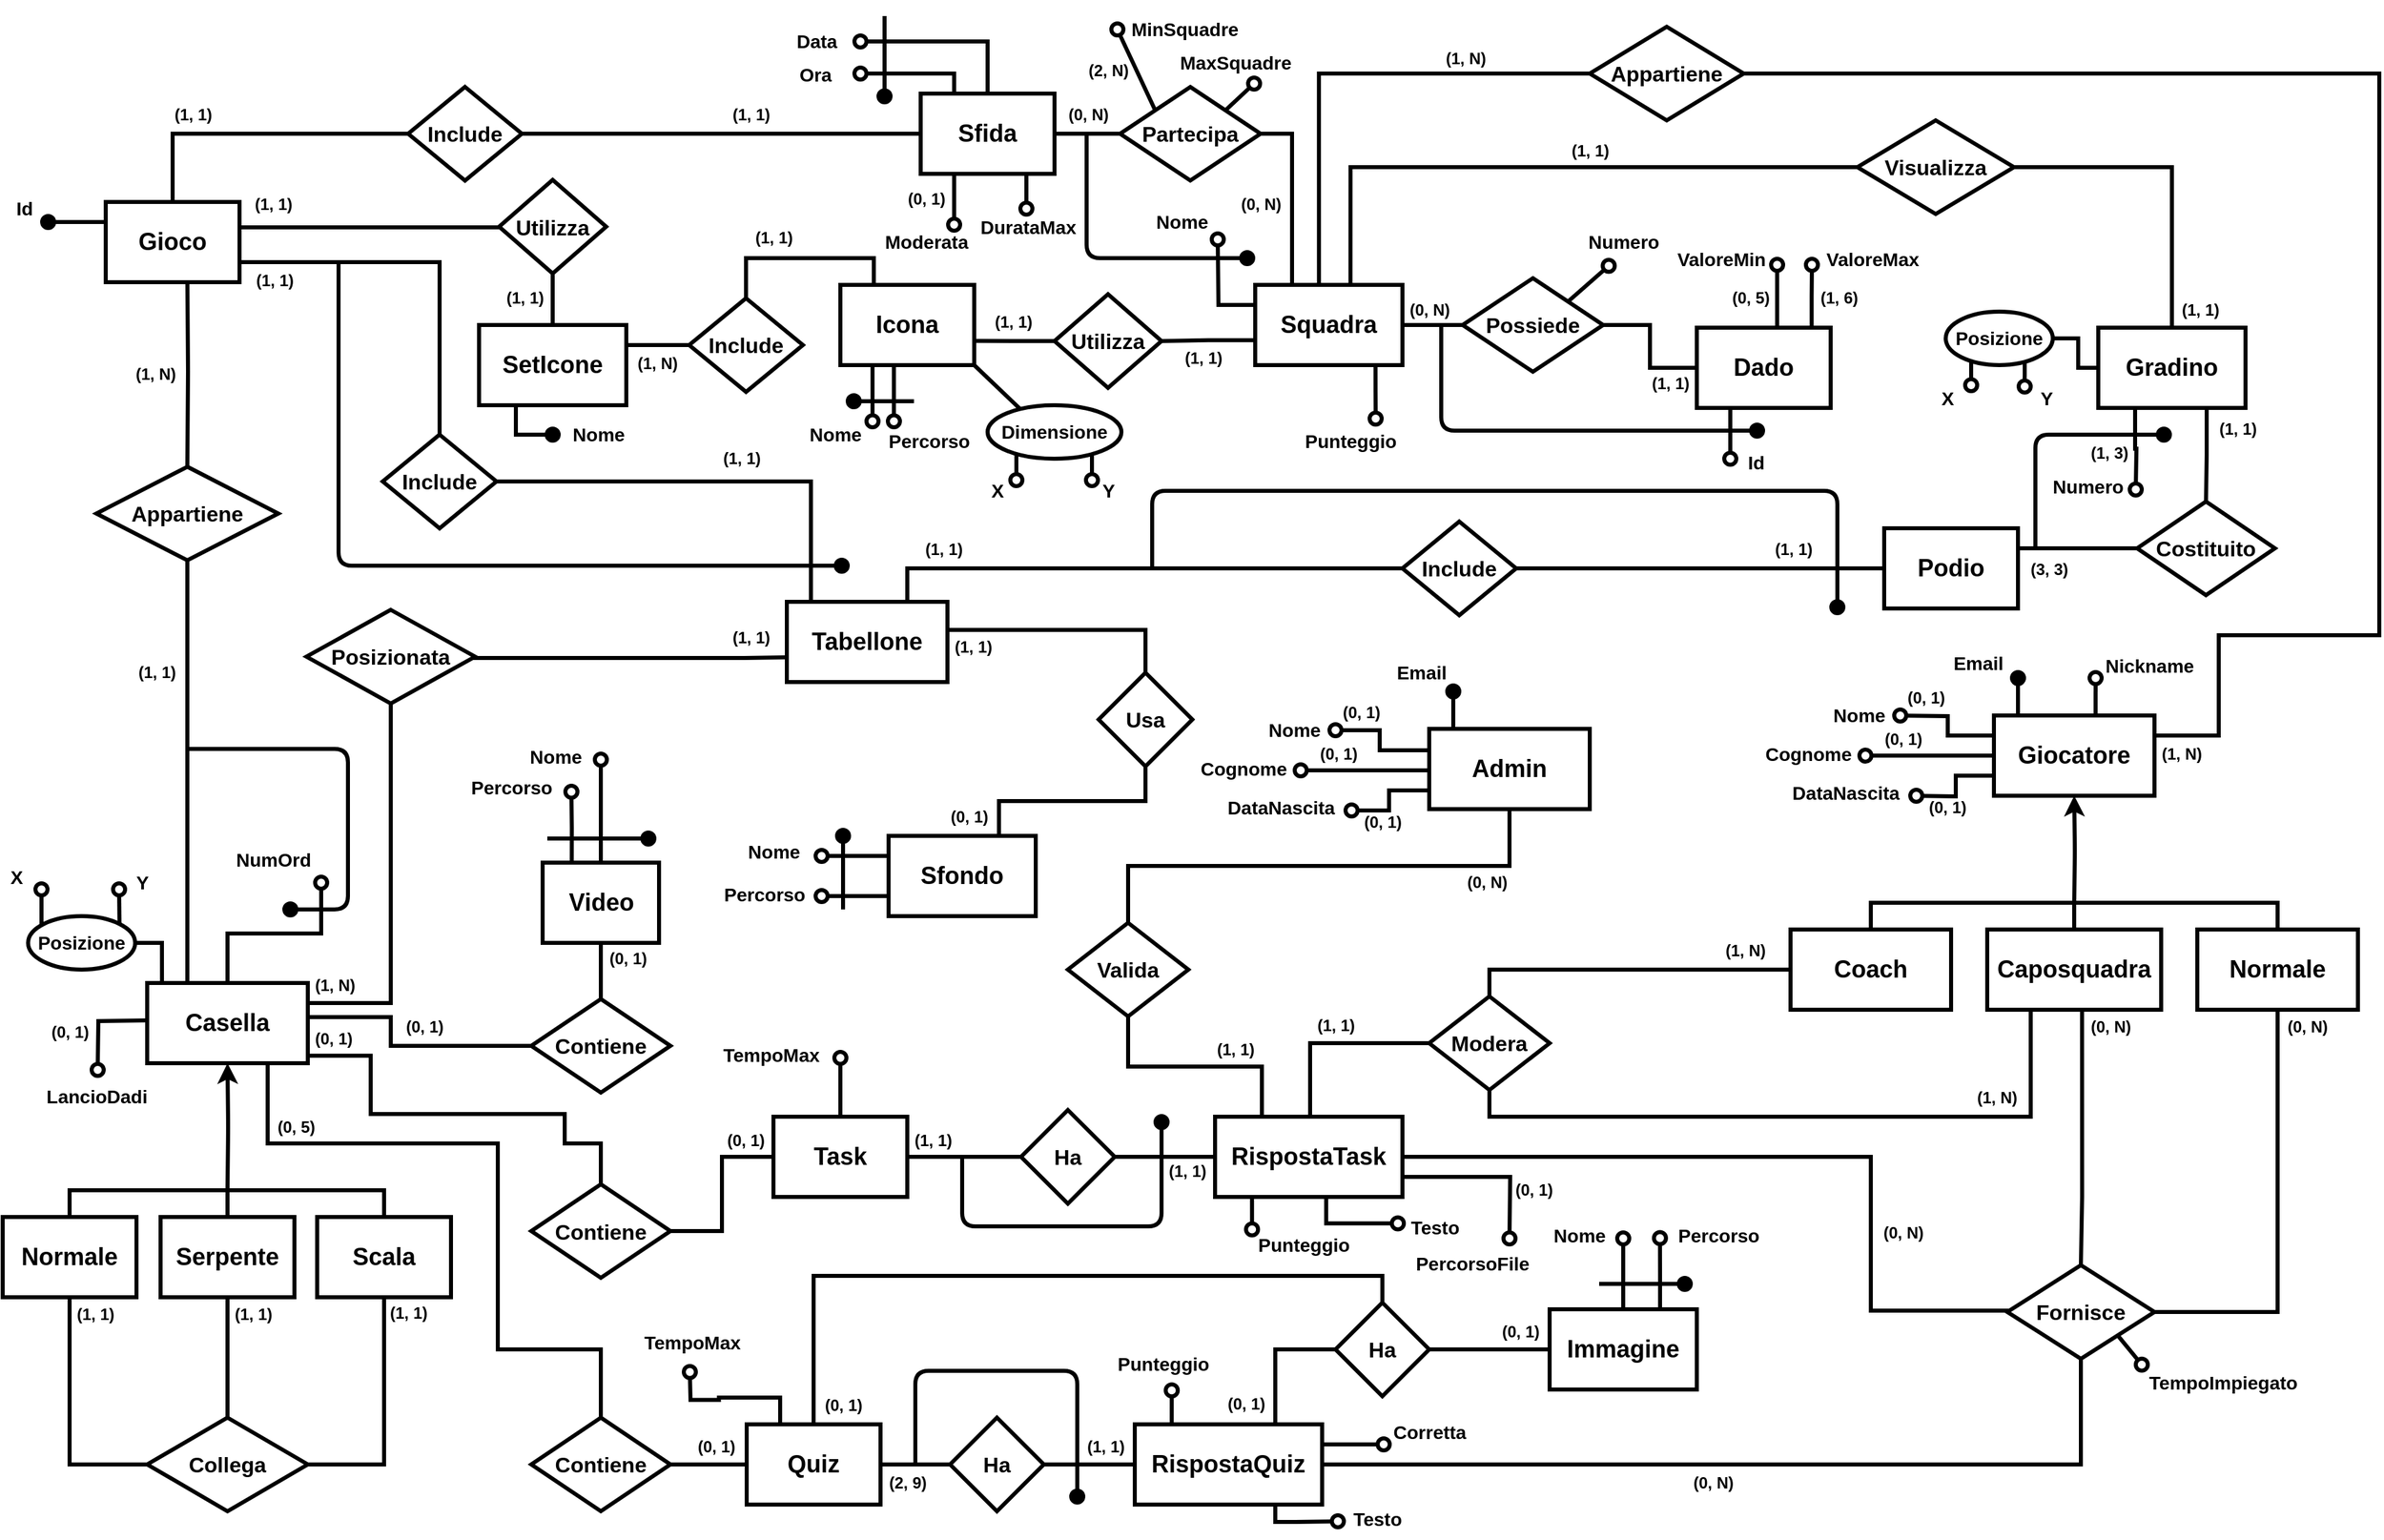 <mxfile version="16.1.2" type="device"><diagram id="II6CKbBTHRM5_eDoXmAs" name="Pagina-1"><mxGraphModel dx="1422" dy="857" grid="0" gridSize="10" guides="1" tooltips="1" connect="1" arrows="1" fold="1" page="1" pageScale="1" pageWidth="1920" pageHeight="1200" math="0" shadow="0"><root><mxCell id="0"/><mxCell id="1" parent="0"/><mxCell id="E0HOh3fe-Wr_aTjqzQx--9" style="edgeStyle=orthogonalEdgeStyle;rounded=0;orthogonalLoop=1;jettySize=auto;html=1;entryX=0.5;entryY=0;entryDx=0;entryDy=0;endArrow=none;endFill=0;strokeWidth=3;shadow=0;fontStyle=1" parent="1" target="E0HOh3fe-Wr_aTjqzQx--3" edge="1"><mxGeometry relative="1" as="geometry"><mxPoint x="209" y="226" as="sourcePoint"/></mxGeometry></mxCell><mxCell id="E0HOh3fe-Wr_aTjqzQx--75" style="edgeStyle=orthogonalEdgeStyle;rounded=0;orthogonalLoop=1;jettySize=auto;html=1;exitX=1;exitY=0.75;exitDx=0;exitDy=0;entryX=0.5;entryY=0;entryDx=0;entryDy=0;startArrow=none;startFill=0;endArrow=none;endFill=0;fillColor=none;strokeWidth=3;shadow=0;fontStyle=1" parent="1" source="E0HOh3fe-Wr_aTjqzQx--1" target="E0HOh3fe-Wr_aTjqzQx--73" edge="1"><mxGeometry relative="1" as="geometry"><Array as="points"><mxPoint x="256" y="217"/><mxPoint x="542" y="217"/></Array></mxGeometry></mxCell><mxCell id="E0HOh3fe-Wr_aTjqzQx--76" style="edgeStyle=orthogonalEdgeStyle;rounded=0;orthogonalLoop=1;jettySize=auto;html=1;entryX=0;entryY=0.5;entryDx=0;entryDy=0;startArrow=none;startFill=0;endArrow=none;endFill=0;fillColor=none;strokeWidth=3;shadow=0;fontStyle=1;exitX=1;exitY=0.25;exitDx=0;exitDy=0;" parent="1" source="E0HOh3fe-Wr_aTjqzQx--1" target="a0ED3dYyoRQHEXvfJUuF-2" edge="1"><mxGeometry relative="1" as="geometry"><mxPoint x="237" y="191" as="sourcePoint"/><Array as="points"><mxPoint x="248" y="191"/><mxPoint x="450" y="191"/></Array></mxGeometry></mxCell><mxCell id="f4KXgjHrXSWLkW1NLd7D-8" style="rounded=0;orthogonalLoop=1;jettySize=auto;html=1;exitX=0;exitY=0.25;exitDx=0;exitDy=0;endArrow=oval;endFill=1;strokeWidth=3;edgeStyle=orthogonalEdgeStyle;shadow=0;endSize=9;fontStyle=1" parent="1" source="E0HOh3fe-Wr_aTjqzQx--1" edge="1"><mxGeometry relative="1" as="geometry"><mxPoint x="105" y="187" as="targetPoint"/></mxGeometry></mxCell><mxCell id="E0HOh3fe-Wr_aTjqzQx--1" value="Gioco" style="rounded=0;whiteSpace=wrap;html=1;strokeWidth=3;fontSize=18;shadow=0;fontStyle=1" parent="1" vertex="1"><mxGeometry x="148" y="172" width="100" height="60" as="geometry"/></mxCell><mxCell id="f4KXgjHrXSWLkW1NLd7D-30" style="edgeStyle=orthogonalEdgeStyle;rounded=0;orthogonalLoop=1;jettySize=auto;html=1;exitX=0.5;exitY=0;exitDx=0;exitDy=0;fontSize=10;endArrow=oval;endFill=0;strokeWidth=3;shadow=0;endSize=9;fontStyle=1" parent="1" source="E0HOh3fe-Wr_aTjqzQx--2" edge="1"><mxGeometry relative="1" as="geometry"><mxPoint x="309" y="681" as="targetPoint"/><Array as="points"><mxPoint x="239" y="719"/><mxPoint x="309" y="719"/><mxPoint x="309" y="681"/></Array></mxGeometry></mxCell><mxCell id="P5VMpQ64gFhGKPqmrLWF-103" style="edgeStyle=orthogonalEdgeStyle;rounded=0;orthogonalLoop=1;jettySize=auto;html=1;exitX=1;exitY=0.907;exitDx=0;exitDy=0;entryX=0.5;entryY=0;entryDx=0;entryDy=0;fontSize=14;startArrow=none;startFill=0;endArrow=none;endFill=0;startSize=9;endSize=9;strokeWidth=3;exitPerimeter=0;" parent="1" source="E0HOh3fe-Wr_aTjqzQx--2" target="P5VMpQ64gFhGKPqmrLWF-102" edge="1"><mxGeometry relative="1" as="geometry"><Array as="points"><mxPoint x="346" y="810"/><mxPoint x="346" y="854"/><mxPoint x="491" y="854"/><mxPoint x="491" y="876"/><mxPoint x="518" y="876"/></Array></mxGeometry></mxCell><mxCell id="P5VMpQ64gFhGKPqmrLWF-105" style="edgeStyle=orthogonalEdgeStyle;rounded=0;orthogonalLoop=1;jettySize=auto;html=1;exitX=0.75;exitY=1;exitDx=0;exitDy=0;entryX=0.5;entryY=0;entryDx=0;entryDy=0;fontSize=14;startArrow=none;startFill=0;endArrow=none;endFill=0;startSize=9;endSize=9;strokeWidth=3;" parent="1" source="E0HOh3fe-Wr_aTjqzQx--2" target="P5VMpQ64gFhGKPqmrLWF-101" edge="1"><mxGeometry relative="1" as="geometry"><Array as="points"><mxPoint x="269" y="876"/><mxPoint x="441" y="876"/><mxPoint x="441" y="1030"/><mxPoint x="518" y="1030"/></Array></mxGeometry></mxCell><mxCell id="E0HOh3fe-Wr_aTjqzQx--2" value="Casella" style="rounded=0;whiteSpace=wrap;html=1;strokeWidth=3;fontSize=18;shadow=0;fontStyle=1" parent="1" vertex="1"><mxGeometry x="179" y="756" width="120" height="60" as="geometry"/></mxCell><mxCell id="L3GK1jpj_G1iMvEVjmix-2" style="edgeStyle=orthogonalEdgeStyle;rounded=0;orthogonalLoop=1;jettySize=auto;html=1;exitX=0.5;exitY=1;exitDx=0;exitDy=0;entryX=0.25;entryY=0;entryDx=0;entryDy=0;endArrow=none;endFill=0;strokeWidth=3;" parent="1" source="E0HOh3fe-Wr_aTjqzQx--3" target="E0HOh3fe-Wr_aTjqzQx--2" edge="1"><mxGeometry relative="1" as="geometry"/></mxCell><mxCell id="E0HOh3fe-Wr_aTjqzQx--3" value="Appartiene" style="rhombus;whiteSpace=wrap;html=1;strokeWidth=3;fontSize=16;shadow=0;fontStyle=1" parent="1" vertex="1"><mxGeometry x="141" y="370" width="136" height="70" as="geometry"/></mxCell><mxCell id="JBpYrH2RO4Qp280ix8x2-23" style="edgeStyle=orthogonalEdgeStyle;rounded=0;orthogonalLoop=1;jettySize=auto;html=1;exitX=0.25;exitY=0;exitDx=0;exitDy=0;fontSize=10;endArrow=oval;endFill=1;strokeWidth=3;shadow=0;endSize=9;fontStyle=1" parent="1" source="E0HOh3fe-Wr_aTjqzQx--4" edge="1"><mxGeometry relative="1" as="geometry"><mxPoint x="1577" y="528" as="targetPoint"/></mxGeometry></mxCell><mxCell id="JBpYrH2RO4Qp280ix8x2-25" style="edgeStyle=orthogonalEdgeStyle;rounded=0;orthogonalLoop=1;jettySize=auto;html=1;exitX=0;exitY=0.25;exitDx=0;exitDy=0;fontSize=10;endArrow=oval;endFill=0;strokeWidth=3;shadow=0;endSize=9;fontStyle=1" parent="1" source="E0HOh3fe-Wr_aTjqzQx--4" edge="1"><mxGeometry relative="1" as="geometry"><mxPoint x="1489" y="556" as="targetPoint"/></mxGeometry></mxCell><mxCell id="JBpYrH2RO4Qp280ix8x2-27" style="edgeStyle=orthogonalEdgeStyle;rounded=0;orthogonalLoop=1;jettySize=auto;html=1;exitX=0;exitY=0.5;exitDx=0;exitDy=0;fontSize=10;endArrow=oval;endFill=0;strokeWidth=3;shadow=0;endSize=9;fontStyle=1" parent="1" source="E0HOh3fe-Wr_aTjqzQx--4" edge="1"><mxGeometry relative="1" as="geometry"><mxPoint x="1463" y="586" as="targetPoint"/></mxGeometry></mxCell><mxCell id="JBpYrH2RO4Qp280ix8x2-30" style="edgeStyle=orthogonalEdgeStyle;rounded=0;orthogonalLoop=1;jettySize=auto;html=1;exitX=0;exitY=0.75;exitDx=0;exitDy=0;fontSize=10;endArrow=oval;endFill=0;strokeWidth=3;shadow=0;endSize=9;fontStyle=1" parent="1" source="E0HOh3fe-Wr_aTjqzQx--4" edge="1"><mxGeometry relative="1" as="geometry"><mxPoint x="1501" y="616" as="targetPoint"/></mxGeometry></mxCell><mxCell id="P5VMpQ64gFhGKPqmrLWF-156" style="edgeStyle=orthogonalEdgeStyle;rounded=0;orthogonalLoop=1;jettySize=auto;html=1;exitX=0.633;exitY=0.001;exitDx=0;exitDy=0;fontSize=14;startArrow=none;startFill=0;endArrow=oval;endFill=0;startSize=9;endSize=9;strokeWidth=3;exitPerimeter=0;" parent="1" source="E0HOh3fe-Wr_aTjqzQx--4" edge="1"><mxGeometry relative="1" as="geometry"><mxPoint x="1635" y="528" as="targetPoint"/></mxGeometry></mxCell><mxCell id="E0HOh3fe-Wr_aTjqzQx--4" value="Giocatore" style="rounded=0;whiteSpace=wrap;html=1;strokeWidth=3;fontSize=18;shadow=0;fontStyle=1" parent="1" vertex="1"><mxGeometry x="1559" y="556" width="120" height="60" as="geometry"/></mxCell><mxCell id="E0HOh3fe-Wr_aTjqzQx--11" style="edgeStyle=orthogonalEdgeStyle;rounded=0;orthogonalLoop=1;jettySize=auto;html=1;exitX=0.433;exitY=-0.008;exitDx=0;exitDy=0;entryX=0;entryY=0.5;entryDx=0;entryDy=0;endArrow=none;endFill=0;exitPerimeter=0;strokeWidth=3;shadow=0;fontStyle=1" parent="1" source="E0HOh3fe-Wr_aTjqzQx--5" target="E0HOh3fe-Wr_aTjqzQx--8" edge="1"><mxGeometry relative="1" as="geometry"><Array as="points"><mxPoint x="1055" y="76"/></Array></mxGeometry></mxCell><mxCell id="E0HOh3fe-Wr_aTjqzQx--40" style="edgeStyle=orthogonalEdgeStyle;rounded=0;orthogonalLoop=1;jettySize=auto;html=1;exitX=1;exitY=0.5;exitDx=0;exitDy=0;entryX=0;entryY=0.5;entryDx=0;entryDy=0;endArrow=none;endFill=0;strokeWidth=3;shadow=0;fontStyle=1" parent="1" source="E0HOh3fe-Wr_aTjqzQx--5" edge="1"><mxGeometry relative="1" as="geometry"><mxPoint x="1167" y="264.0" as="targetPoint"/><Array as="points"><mxPoint x="1143" y="264"/><mxPoint x="1143" y="264"/></Array></mxGeometry></mxCell><mxCell id="E0HOh3fe-Wr_aTjqzQx--81" style="edgeStyle=orthogonalEdgeStyle;rounded=0;orthogonalLoop=1;jettySize=auto;html=1;exitX=-0.005;exitY=0.69;exitDx=0;exitDy=0;entryX=1;entryY=0.5;entryDx=0;entryDy=0;startArrow=none;startFill=0;endArrow=none;endFill=0;fillColor=none;strokeWidth=3;shadow=0;fontStyle=1;exitPerimeter=0;" parent="1" source="E0HOh3fe-Wr_aTjqzQx--5" target="E0HOh3fe-Wr_aTjqzQx--79" edge="1"><mxGeometry relative="1" as="geometry"/></mxCell><mxCell id="4MJUO5zLneO3NTdslh_e-2" style="rounded=0;orthogonalLoop=1;jettySize=auto;html=1;exitX=0.817;exitY=0.991;exitDx=0;exitDy=0;endArrow=oval;endFill=0;edgeStyle=orthogonalEdgeStyle;strokeWidth=3;shadow=0;endSize=9;fontStyle=1;exitPerimeter=0;" parent="1" source="E0HOh3fe-Wr_aTjqzQx--5" edge="1"><mxGeometry relative="1" as="geometry"><mxPoint x="1097" y="334" as="targetPoint"/></mxGeometry></mxCell><mxCell id="Mtxg7-JFQy6gYrCBRrY8-5" style="edgeStyle=orthogonalEdgeStyle;rounded=0;orthogonalLoop=1;jettySize=auto;html=1;exitX=0;exitY=0.25;exitDx=0;exitDy=0;startArrow=none;startFill=0;endArrow=oval;endFill=0;strokeWidth=3;endSize=9;" parent="1" source="E0HOh3fe-Wr_aTjqzQx--5" edge="1"><mxGeometry relative="1" as="geometry"><mxPoint x="979" y="200" as="targetPoint"/></mxGeometry></mxCell><mxCell id="E0HOh3fe-Wr_aTjqzQx--5" value="Squadra" style="rounded=0;whiteSpace=wrap;html=1;strokeWidth=3;fontSize=18;shadow=0;fontStyle=1" parent="1" vertex="1"><mxGeometry x="1007" y="234" width="110" height="60" as="geometry"/></mxCell><mxCell id="E0HOh3fe-Wr_aTjqzQx--12" style="edgeStyle=orthogonalEdgeStyle;rounded=0;orthogonalLoop=1;jettySize=auto;html=1;exitX=1;exitY=0.5;exitDx=0;exitDy=0;entryX=1;entryY=0.25;entryDx=0;entryDy=0;endArrow=none;endFill=0;strokeWidth=3;shadow=0;fontStyle=1" parent="1" source="E0HOh3fe-Wr_aTjqzQx--8" target="E0HOh3fe-Wr_aTjqzQx--4" edge="1"><mxGeometry relative="1" as="geometry"><Array as="points"><mxPoint x="1847" y="76"/><mxPoint x="1847" y="496"/><mxPoint x="1727" y="496"/><mxPoint x="1727" y="571"/></Array></mxGeometry></mxCell><mxCell id="E0HOh3fe-Wr_aTjqzQx--8" value="Appartiene" style="rhombus;whiteSpace=wrap;html=1;strokeWidth=3;fontSize=16;shadow=0;fontStyle=1" parent="1" vertex="1"><mxGeometry x="1257" y="41" width="115" height="70" as="geometry"/></mxCell><mxCell id="B-woKNLCW0Wswgqo7zDl-2" style="edgeStyle=elbowEdgeStyle;rounded=0;orthogonalLoop=1;jettySize=auto;elbow=vertical;html=1;exitX=1;exitY=0.5;exitDx=0;exitDy=0;entryX=0.25;entryY=0;entryDx=0;entryDy=0;startArrow=none;startFill=0;endArrow=none;endFill=0;strokeWidth=3;shadow=0;fontStyle=1" parent="1" source="E0HOh3fe-Wr_aTjqzQx--13" target="E0HOh3fe-Wr_aTjqzQx--5" edge="1"><mxGeometry relative="1" as="geometry"><Array as="points"><mxPoint x="1019" y="121"/></Array></mxGeometry></mxCell><mxCell id="P5VMpQ64gFhGKPqmrLWF-12" style="edgeStyle=none;rounded=0;orthogonalLoop=1;jettySize=auto;html=1;exitX=1;exitY=0;exitDx=0;exitDy=0;endArrow=oval;endFill=0;endSize=9;strokeWidth=3;" parent="1" source="E0HOh3fe-Wr_aTjqzQx--13" edge="1"><mxGeometry relative="1" as="geometry"><mxPoint x="1006.167" y="83.5" as="targetPoint"/></mxGeometry></mxCell><mxCell id="P5VMpQ64gFhGKPqmrLWF-153" style="rounded=0;orthogonalLoop=1;jettySize=auto;html=1;exitX=0;exitY=0;exitDx=0;exitDy=0;fontSize=14;startArrow=none;startFill=0;endArrow=oval;endFill=0;startSize=9;endSize=9;strokeWidth=3;" parent="1" source="E0HOh3fe-Wr_aTjqzQx--13" edge="1"><mxGeometry relative="1" as="geometry"><mxPoint x="904" y="43" as="targetPoint"/></mxGeometry></mxCell><mxCell id="E0HOh3fe-Wr_aTjqzQx--13" value="Partecipa" style="rhombus;whiteSpace=wrap;html=1;strokeWidth=3;fontSize=16;shadow=0;fontStyle=1" parent="1" vertex="1"><mxGeometry x="906" y="86" width="105" height="70" as="geometry"/></mxCell><mxCell id="E0HOh3fe-Wr_aTjqzQx--29" style="edgeStyle=orthogonalEdgeStyle;rounded=0;orthogonalLoop=1;jettySize=auto;html=1;exitX=1;exitY=0.5;exitDx=0;exitDy=0;entryX=0;entryY=0.5;entryDx=0;entryDy=0;endArrow=none;endFill=0;strokeWidth=3;shadow=0;fontStyle=1" parent="1" source="E0HOh3fe-Wr_aTjqzQx--16" target="E0HOh3fe-Wr_aTjqzQx--28" edge="1"><mxGeometry relative="1" as="geometry"/></mxCell><mxCell id="f4KXgjHrXSWLkW1NLd7D-7" style="edgeStyle=orthogonalEdgeStyle;rounded=0;orthogonalLoop=1;jettySize=auto;html=1;exitX=0.5;exitY=0;exitDx=0;exitDy=0;entryX=0.5;entryY=0;entryDx=0;entryDy=0;endArrow=none;endFill=0;strokeWidth=3;shadow=0;fontStyle=1" parent="1" source="E0HOh3fe-Wr_aTjqzQx--16" target="B-woKNLCW0Wswgqo7zDl-10" edge="1"><mxGeometry relative="1" as="geometry"><mxPoint x="1112" y="996" as="targetPoint"/></mxGeometry></mxCell><mxCell id="P5VMpQ64gFhGKPqmrLWF-42" style="edgeStyle=orthogonalEdgeStyle;rounded=0;orthogonalLoop=1;jettySize=auto;html=1;exitX=0.25;exitY=0;exitDx=0;exitDy=0;fontSize=14;startArrow=none;startFill=0;endArrow=oval;endFill=0;startSize=9;endSize=9;strokeWidth=3;" parent="1" source="E0HOh3fe-Wr_aTjqzQx--16" edge="1"><mxGeometry relative="1" as="geometry"><mxPoint x="584.5" y="1046.833" as="targetPoint"/></mxGeometry></mxCell><mxCell id="E0HOh3fe-Wr_aTjqzQx--16" value="Quiz" style="rounded=0;whiteSpace=wrap;html=1;strokeWidth=3;fontSize=18;shadow=0;fontStyle=1" parent="1" vertex="1"><mxGeometry x="627" y="1086" width="100" height="60" as="geometry"/></mxCell><mxCell id="E0HOh3fe-Wr_aTjqzQx--103" style="edgeStyle=orthogonalEdgeStyle;rounded=0;orthogonalLoop=1;jettySize=auto;html=1;exitX=1;exitY=0.5;exitDx=0;exitDy=0;entryX=0;entryY=0.5;entryDx=0;entryDy=0;startArrow=none;startFill=0;endArrow=none;endFill=0;fillColor=none;strokeWidth=3;shadow=0;fontStyle=1" parent="1" source="E0HOh3fe-Wr_aTjqzQx--17" target="B-woKNLCW0Wswgqo7zDl-8" edge="1"><mxGeometry relative="1" as="geometry"><mxPoint x="787" y="886" as="sourcePoint"/><mxPoint x="827" y="886" as="targetPoint"/></mxGeometry></mxCell><mxCell id="P5VMpQ64gFhGKPqmrLWF-41" style="edgeStyle=orthogonalEdgeStyle;rounded=0;orthogonalLoop=1;jettySize=auto;html=1;exitX=0.5;exitY=0;exitDx=0;exitDy=0;fontSize=14;startArrow=none;startFill=0;endArrow=oval;endFill=0;startSize=9;endSize=9;strokeWidth=3;" parent="1" source="E0HOh3fe-Wr_aTjqzQx--17" edge="1"><mxGeometry relative="1" as="geometry"><mxPoint x="697" y="812" as="targetPoint"/></mxGeometry></mxCell><mxCell id="E0HOh3fe-Wr_aTjqzQx--17" value="Task" style="rounded=0;whiteSpace=wrap;html=1;strokeWidth=3;fontSize=18;shadow=0;fontStyle=1" parent="1" vertex="1"><mxGeometry x="647" y="856" width="100" height="60" as="geometry"/></mxCell><mxCell id="E0HOh3fe-Wr_aTjqzQx--63" style="edgeStyle=orthogonalEdgeStyle;rounded=0;orthogonalLoop=1;jettySize=auto;html=1;entryX=1.011;entryY=0.425;entryDx=0;entryDy=0;startArrow=none;startFill=0;endArrow=none;endFill=0;fillColor=none;exitX=0;exitY=0.5;exitDx=0;exitDy=0;strokeWidth=3;shadow=0;fontStyle=1;entryPerimeter=0;" parent="1" source="B-woKNLCW0Wswgqo7zDl-6" target="E0HOh3fe-Wr_aTjqzQx--2" edge="1"><mxGeometry relative="1" as="geometry"><Array as="points"><mxPoint x="361" y="803"/><mxPoint x="361" y="781"/></Array><mxPoint x="478" y="886" as="sourcePoint"/></mxGeometry></mxCell><mxCell id="E0HOh3fe-Wr_aTjqzQx--126" style="edgeStyle=orthogonalEdgeStyle;rounded=0;orthogonalLoop=1;jettySize=auto;html=1;exitX=0.5;exitY=0;exitDx=0;exitDy=0;entryX=0.5;entryY=1;entryDx=0;entryDy=0;startArrow=none;startFill=0;endArrow=none;endFill=0;fillColor=none;strokeWidth=3;shadow=0;fontStyle=1" parent="1" source="B-woKNLCW0Wswgqo7zDl-6" target="E0HOh3fe-Wr_aTjqzQx--26" edge="1"><mxGeometry relative="1" as="geometry"><mxPoint x="517" y="853.25" as="sourcePoint"/></mxGeometry></mxCell><mxCell id="P5VMpQ64gFhGKPqmrLWF-16" style="edgeStyle=orthogonalEdgeStyle;rounded=0;orthogonalLoop=1;jettySize=auto;html=1;exitX=0.25;exitY=0;exitDx=0;exitDy=0;fontSize=14;startArrow=none;startFill=0;endArrow=oval;endFill=0;startSize=9;endSize=9;strokeWidth=3;" parent="1" source="E0HOh3fe-Wr_aTjqzQx--26" edge="1"><mxGeometry relative="1" as="geometry"><mxPoint x="496" y="613" as="targetPoint"/><Array as="points"><mxPoint x="496" y="640"/></Array></mxGeometry></mxCell><mxCell id="P5VMpQ64gFhGKPqmrLWF-17" style="edgeStyle=orthogonalEdgeStyle;rounded=0;orthogonalLoop=1;jettySize=auto;html=1;exitX=0.5;exitY=0;exitDx=0;exitDy=0;fontSize=14;startArrow=none;startFill=0;endArrow=oval;endFill=0;startSize=9;endSize=9;strokeWidth=3;" parent="1" source="E0HOh3fe-Wr_aTjqzQx--26" edge="1"><mxGeometry relative="1" as="geometry"><mxPoint x="518" y="589" as="targetPoint"/></mxGeometry></mxCell><mxCell id="E0HOh3fe-Wr_aTjqzQx--26" value="Video" style="rounded=0;whiteSpace=wrap;html=1;strokeWidth=3;fontSize=18;shadow=0;fontStyle=1" parent="1" vertex="1"><mxGeometry x="474.5" y="666" width="87" height="60" as="geometry"/></mxCell><mxCell id="E0HOh3fe-Wr_aTjqzQx--31" style="edgeStyle=orthogonalEdgeStyle;rounded=0;orthogonalLoop=1;jettySize=auto;html=1;exitX=1;exitY=0.5;exitDx=0;exitDy=0;entryX=0;entryY=0.5;entryDx=0;entryDy=0;endArrow=none;endFill=0;strokeWidth=3;shadow=0;fontStyle=1" parent="1" source="E0HOh3fe-Wr_aTjqzQx--28" target="E0HOh3fe-Wr_aTjqzQx--30" edge="1"><mxGeometry relative="1" as="geometry"/></mxCell><mxCell id="E0HOh3fe-Wr_aTjqzQx--28" value="Ha" style="rhombus;whiteSpace=wrap;html=1;strokeWidth=3;fontSize=16;shadow=0;fontStyle=1" parent="1" vertex="1"><mxGeometry x="779" y="1081" width="70" height="70" as="geometry"/></mxCell><mxCell id="f4KXgjHrXSWLkW1NLd7D-5" style="edgeStyle=orthogonalEdgeStyle;rounded=0;orthogonalLoop=1;jettySize=auto;html=1;exitX=0.75;exitY=0;exitDx=0;exitDy=0;entryX=0;entryY=0.5;entryDx=0;entryDy=0;endArrow=none;endFill=0;strokeWidth=3;shadow=0;fontStyle=1" parent="1" source="E0HOh3fe-Wr_aTjqzQx--30" target="B-woKNLCW0Wswgqo7zDl-10" edge="1"><mxGeometry relative="1" as="geometry"><mxPoint x="1077" y="1021" as="targetPoint"/></mxGeometry></mxCell><mxCell id="P5VMpQ64gFhGKPqmrLWF-32" style="edgeStyle=orthogonalEdgeStyle;rounded=0;orthogonalLoop=1;jettySize=auto;html=1;exitX=0.25;exitY=0;exitDx=0;exitDy=0;fontSize=14;startArrow=none;startFill=0;endArrow=oval;endFill=0;startSize=9;endSize=9;strokeWidth=3;" parent="1" source="E0HOh3fe-Wr_aTjqzQx--30" edge="1"><mxGeometry relative="1" as="geometry"><mxPoint x="944.621" y="1060.586" as="targetPoint"/></mxGeometry></mxCell><mxCell id="P5VMpQ64gFhGKPqmrLWF-35" style="edgeStyle=orthogonalEdgeStyle;rounded=0;orthogonalLoop=1;jettySize=auto;html=1;exitX=0.75;exitY=1;exitDx=0;exitDy=0;fontSize=14;startArrow=none;startFill=0;endArrow=oval;endFill=0;startSize=9;endSize=9;strokeWidth=3;" parent="1" source="E0HOh3fe-Wr_aTjqzQx--30" edge="1"><mxGeometry relative="1" as="geometry"><mxPoint x="1068.759" y="1158.517" as="targetPoint"/><Array as="points"><mxPoint x="1022" y="1159"/><mxPoint x="1037" y="1159"/></Array></mxGeometry></mxCell><mxCell id="P5VMpQ64gFhGKPqmrLWF-39" style="edgeStyle=orthogonalEdgeStyle;rounded=0;orthogonalLoop=1;jettySize=auto;html=1;exitX=1;exitY=0.25;exitDx=0;exitDy=0;fontSize=14;startArrow=none;startFill=0;endArrow=oval;endFill=0;startSize=9;endSize=9;strokeWidth=3;" parent="1" source="E0HOh3fe-Wr_aTjqzQx--30" edge="1"><mxGeometry relative="1" as="geometry"><mxPoint x="1103" y="1101" as="targetPoint"/></mxGeometry></mxCell><mxCell id="E0HOh3fe-Wr_aTjqzQx--30" value="RispostaQuiz" style="rounded=0;whiteSpace=wrap;html=1;strokeWidth=3;fontSize=18;shadow=0;fontStyle=1" parent="1" vertex="1"><mxGeometry x="917" y="1086" width="140" height="60" as="geometry"/></mxCell><mxCell id="E0HOh3fe-Wr_aTjqzQx--34" style="edgeStyle=orthogonalEdgeStyle;rounded=0;orthogonalLoop=1;jettySize=auto;html=1;entryX=0;entryY=0.5;entryDx=0;entryDy=0;endArrow=none;endFill=0;strokeWidth=3;exitX=1;exitY=0.5;exitDx=0;exitDy=0;shadow=0;fontStyle=1" parent="1" source="E0HOh3fe-Wr_aTjqzQx--32" target="E0HOh3fe-Wr_aTjqzQx--13" edge="1"><mxGeometry relative="1" as="geometry"><mxPoint x="857" y="96" as="sourcePoint"/><Array as="points"/></mxGeometry></mxCell><mxCell id="JBpYrH2RO4Qp280ix8x2-10" style="edgeStyle=orthogonalEdgeStyle;rounded=0;orthogonalLoop=1;jettySize=auto;html=1;exitX=0.806;exitY=0.989;exitDx=0;exitDy=0;fontSize=10;endArrow=oval;endFill=0;exitPerimeter=0;strokeWidth=3;shadow=0;endSize=9;fontStyle=1" parent="1" source="E0HOh3fe-Wr_aTjqzQx--32" edge="1"><mxGeometry relative="1" as="geometry"><mxPoint x="836" y="177" as="targetPoint"/></mxGeometry></mxCell><mxCell id="L3GK1jpj_G1iMvEVjmix-4" style="edgeStyle=orthogonalEdgeStyle;rounded=0;orthogonalLoop=1;jettySize=auto;html=1;exitX=0.25;exitY=1;exitDx=0;exitDy=0;endArrow=oval;endFill=0;strokeWidth=3;endSize=9;" parent="1" source="E0HOh3fe-Wr_aTjqzQx--32" edge="1"><mxGeometry relative="1" as="geometry"><mxPoint x="782" y="189" as="targetPoint"/></mxGeometry></mxCell><mxCell id="L3GK1jpj_G1iMvEVjmix-8" style="edgeStyle=orthogonalEdgeStyle;rounded=0;orthogonalLoop=1;jettySize=auto;html=1;exitX=0.25;exitY=0;exitDx=0;exitDy=0;endArrow=oval;endFill=0;endSize=9;strokeWidth=3;" parent="1" source="E0HOh3fe-Wr_aTjqzQx--32" edge="1"><mxGeometry relative="1" as="geometry"><mxPoint x="712" y="76" as="targetPoint"/><Array as="points"><mxPoint x="782" y="76"/><mxPoint x="725" y="76"/></Array></mxGeometry></mxCell><mxCell id="L3GK1jpj_G1iMvEVjmix-9" style="edgeStyle=orthogonalEdgeStyle;rounded=0;orthogonalLoop=1;jettySize=auto;html=1;exitX=0.5;exitY=0;exitDx=0;exitDy=0;endArrow=oval;endFill=0;endSize=9;strokeWidth=3;" parent="1" source="E0HOh3fe-Wr_aTjqzQx--32" edge="1"><mxGeometry relative="1" as="geometry"><mxPoint x="712" y="52" as="targetPoint"/><Array as="points"><mxPoint x="807" y="52"/></Array></mxGeometry></mxCell><mxCell id="E0HOh3fe-Wr_aTjqzQx--32" value="Sfida" style="rounded=0;whiteSpace=wrap;html=1;strokeWidth=3;fontSize=18;shadow=0;fontStyle=1" parent="1" vertex="1"><mxGeometry x="757" y="91" width="100" height="60" as="geometry"/></mxCell><mxCell id="E0HOh3fe-Wr_aTjqzQx--36" style="edgeStyle=orthogonalEdgeStyle;rounded=0;orthogonalLoop=1;jettySize=auto;html=1;exitX=1;exitY=0.5;exitDx=0;exitDy=0;entryX=0;entryY=0.5;entryDx=0;entryDy=0;endArrow=none;endFill=0;strokeWidth=3;shadow=0;fontStyle=1" parent="1" source="E0HOh3fe-Wr_aTjqzQx--35" target="E0HOh3fe-Wr_aTjqzQx--32" edge="1"><mxGeometry relative="1" as="geometry"/></mxCell><mxCell id="E0HOh3fe-Wr_aTjqzQx--37" style="edgeStyle=orthogonalEdgeStyle;rounded=0;orthogonalLoop=1;jettySize=auto;html=1;exitX=0;exitY=0.5;exitDx=0;exitDy=0;entryX=0.5;entryY=0;entryDx=0;entryDy=0;endArrow=none;endFill=0;strokeWidth=3;shadow=0;fontStyle=1" parent="1" source="E0HOh3fe-Wr_aTjqzQx--35" target="E0HOh3fe-Wr_aTjqzQx--1" edge="1"><mxGeometry relative="1" as="geometry"/></mxCell><mxCell id="E0HOh3fe-Wr_aTjqzQx--35" value="Include" style="rhombus;whiteSpace=wrap;html=1;strokeWidth=3;fontSize=16;shadow=0;fontStyle=1" parent="1" vertex="1"><mxGeometry x="374" y="86" width="85" height="70" as="geometry"/></mxCell><mxCell id="JBpYrH2RO4Qp280ix8x2-18" style="edgeStyle=orthogonalEdgeStyle;rounded=0;orthogonalLoop=1;jettySize=auto;html=1;exitX=0.6;exitY=-0.011;exitDx=0;exitDy=0;fontSize=10;endArrow=oval;endFill=0;strokeWidth=3;shadow=0;endSize=9;fontStyle=1;exitPerimeter=0;" parent="1" source="E0HOh3fe-Wr_aTjqzQx--38" edge="1"><mxGeometry relative="1" as="geometry"><mxPoint x="1397" y="219" as="targetPoint"/></mxGeometry></mxCell><mxCell id="JBpYrH2RO4Qp280ix8x2-20" style="edgeStyle=orthogonalEdgeStyle;rounded=0;orthogonalLoop=1;jettySize=auto;html=1;fontSize=10;endArrow=oval;endFill=0;strokeWidth=3;shadow=0;endSize=9;fontStyle=1;exitX=0.858;exitY=-0.016;exitDx=0;exitDy=0;exitPerimeter=0;" parent="1" source="E0HOh3fe-Wr_aTjqzQx--38" edge="1"><mxGeometry relative="1" as="geometry"><mxPoint x="1423" y="219" as="targetPoint"/><mxPoint x="1417" y="255.5" as="sourcePoint"/></mxGeometry></mxCell><mxCell id="P5VMpQ64gFhGKPqmrLWF-47" style="edgeStyle=none;rounded=0;orthogonalLoop=1;jettySize=auto;html=1;exitX=0.25;exitY=1;exitDx=0;exitDy=0;fontSize=14;startArrow=none;startFill=0;endArrow=oval;endFill=0;startSize=9;endSize=9;strokeWidth=3;" parent="1" source="E0HOh3fe-Wr_aTjqzQx--38" edge="1"><mxGeometry relative="1" as="geometry"><mxPoint x="1362" y="364" as="targetPoint"/></mxGeometry></mxCell><mxCell id="E0HOh3fe-Wr_aTjqzQx--38" value="Dado" style="rounded=0;whiteSpace=wrap;html=1;strokeWidth=3;fontSize=18;shadow=0;fontStyle=1" parent="1" vertex="1"><mxGeometry x="1337" y="266" width="100" height="60" as="geometry"/></mxCell><mxCell id="E0HOh3fe-Wr_aTjqzQx--41" style="edgeStyle=orthogonalEdgeStyle;rounded=0;orthogonalLoop=1;jettySize=auto;html=1;exitX=1;exitY=0.5;exitDx=0;exitDy=0;entryX=0;entryY=0.5;entryDx=0;entryDy=0;endArrow=none;endFill=0;strokeWidth=3;shadow=0;fontStyle=1" parent="1" source="E0HOh3fe-Wr_aTjqzQx--39" target="E0HOh3fe-Wr_aTjqzQx--38" edge="1"><mxGeometry relative="1" as="geometry"><mxPoint x="1267" y="226.0" as="targetPoint"/></mxGeometry></mxCell><mxCell id="P5VMpQ64gFhGKPqmrLWF-45" style="rounded=0;orthogonalLoop=1;jettySize=auto;html=1;exitX=1;exitY=0;exitDx=0;exitDy=0;fontSize=14;startArrow=none;startFill=0;endArrow=oval;endFill=0;startSize=9;endSize=9;strokeWidth=3;" parent="1" source="E0HOh3fe-Wr_aTjqzQx--39" edge="1"><mxGeometry relative="1" as="geometry"><mxPoint x="1271.167" y="219.75" as="targetPoint"/></mxGeometry></mxCell><mxCell id="E0HOh3fe-Wr_aTjqzQx--39" value="Possiede" style="rhombus;whiteSpace=wrap;html=1;strokeWidth=3;fontSize=16;shadow=0;fontStyle=1" parent="1" vertex="1"><mxGeometry x="1162" y="229" width="105" height="70" as="geometry"/></mxCell><mxCell id="P5VMpQ64gFhGKPqmrLWF-58" style="edgeStyle=orthogonalEdgeStyle;rounded=0;orthogonalLoop=1;jettySize=auto;html=1;exitX=0.5;exitY=0;exitDx=0;exitDy=0;fontSize=14;startArrow=none;startFill=0;endArrow=none;endFill=0;startSize=9;endSize=9;strokeWidth=3;" parent="1" source="E0HOh3fe-Wr_aTjqzQx--50" edge="1"><mxGeometry relative="1" as="geometry"><mxPoint x="239" y="930.931" as="targetPoint"/><Array as="points"><mxPoint x="356" y="911"/><mxPoint x="239" y="911"/></Array></mxGeometry></mxCell><mxCell id="P5VMpQ64gFhGKPqmrLWF-84" style="edgeStyle=orthogonalEdgeStyle;rounded=0;orthogonalLoop=1;jettySize=auto;html=1;exitX=0.5;exitY=1;exitDx=0;exitDy=0;entryX=1;entryY=0.5;entryDx=0;entryDy=0;fontSize=14;startArrow=none;startFill=0;endArrow=none;endFill=0;startSize=9;endSize=9;strokeWidth=3;" parent="1" source="E0HOh3fe-Wr_aTjqzQx--50" target="B-woKNLCW0Wswgqo7zDl-7" edge="1"><mxGeometry relative="1" as="geometry"/></mxCell><mxCell id="E0HOh3fe-Wr_aTjqzQx--50" value="&lt;font style=&quot;font-size: 18px;&quot;&gt;Scala&lt;/font&gt;" style="rounded=0;whiteSpace=wrap;html=1;strokeWidth=3;fontSize=18;shadow=0;fontStyle=1" parent="1" vertex="1"><mxGeometry x="306" y="931" width="100" height="60" as="geometry"/></mxCell><mxCell id="P5VMpQ64gFhGKPqmrLWF-64" style="edgeStyle=orthogonalEdgeStyle;rounded=0;orthogonalLoop=1;jettySize=auto;html=1;exitX=0.5;exitY=1;exitDx=0;exitDy=0;entryX=0.5;entryY=0;entryDx=0;entryDy=0;fontSize=14;startArrow=none;startFill=0;endArrow=none;endFill=0;startSize=9;endSize=9;strokeWidth=3;" parent="1" source="E0HOh3fe-Wr_aTjqzQx--49" target="B-woKNLCW0Wswgqo7zDl-7" edge="1"><mxGeometry relative="1" as="geometry"><Array as="points"/></mxGeometry></mxCell><mxCell id="E0HOh3fe-Wr_aTjqzQx--49" value="&lt;font style=&quot;font-size: 18px;&quot;&gt;Serpente&lt;/font&gt;" style="rounded=0;whiteSpace=wrap;html=1;strokeWidth=3;fontSize=18;shadow=0;fontStyle=1" parent="1" vertex="1"><mxGeometry x="189" y="931" width="100" height="60" as="geometry"/></mxCell><mxCell id="f4KXgjHrXSWLkW1NLd7D-17" style="edgeStyle=none;rounded=0;orthogonalLoop=1;jettySize=auto;html=1;exitX=1;exitY=1;exitDx=0;exitDy=0;entryX=0.242;entryY=0.067;entryDx=0;entryDy=0;entryPerimeter=0;fontSize=8;endArrow=none;endFill=0;strokeWidth=3;shadow=0;fontStyle=1" parent="1" source="E0HOh3fe-Wr_aTjqzQx--71" target="f4KXgjHrXSWLkW1NLd7D-16" edge="1"><mxGeometry relative="1" as="geometry"/></mxCell><mxCell id="B-woKNLCW0Wswgqo7zDl-12" style="edgeStyle=elbowEdgeStyle;rounded=0;orthogonalLoop=1;jettySize=auto;elbow=vertical;html=1;fontSize=16;startArrow=none;startFill=0;endArrow=oval;endFill=0;strokeWidth=3;shadow=0;endSize=9;fontStyle=1" parent="1" edge="1"><mxGeometry relative="1" as="geometry"><mxPoint x="721" y="336" as="targetPoint"/><mxPoint x="721" y="294" as="sourcePoint"/><Array as="points"><mxPoint x="721" y="302"/><mxPoint x="721" y="296"/></Array></mxGeometry></mxCell><mxCell id="B-woKNLCW0Wswgqo7zDl-15" style="edgeStyle=elbowEdgeStyle;rounded=0;orthogonalLoop=1;jettySize=auto;elbow=vertical;html=1;fontSize=16;startArrow=none;startFill=0;endArrow=oval;endFill=0;strokeWidth=3;shadow=0;endSize=9;fontStyle=1;" parent="1" edge="1"><mxGeometry relative="1" as="geometry"><mxPoint x="737" y="336" as="targetPoint"/><Array as="points"><mxPoint x="737" y="302"/></Array><mxPoint x="737" y="293" as="sourcePoint"/></mxGeometry></mxCell><mxCell id="E0HOh3fe-Wr_aTjqzQx--71" value="Icona" style="rounded=0;whiteSpace=wrap;html=1;strokeWidth=3;fontSize=18;shadow=0;fontStyle=1" parent="1" vertex="1"><mxGeometry x="697" y="234" width="100" height="60" as="geometry"/></mxCell><mxCell id="E0HOh3fe-Wr_aTjqzQx--88" style="edgeStyle=orthogonalEdgeStyle;rounded=0;orthogonalLoop=1;jettySize=auto;html=1;exitX=1;exitY=0.25;exitDx=0;exitDy=0;entryX=0.5;entryY=0;entryDx=0;entryDy=0;startArrow=none;startFill=0;endArrow=none;endFill=0;fillColor=none;strokeWidth=3;shadow=0;fontStyle=1" parent="1" source="E0HOh3fe-Wr_aTjqzQx--72" target="E0HOh3fe-Wr_aTjqzQx--87" edge="1"><mxGeometry relative="1" as="geometry"><Array as="points"><mxPoint x="777" y="492"/><mxPoint x="925" y="492"/></Array></mxGeometry></mxCell><mxCell id="E0HOh3fe-Wr_aTjqzQx--92" style="edgeStyle=orthogonalEdgeStyle;rounded=0;orthogonalLoop=1;jettySize=auto;html=1;entryX=0;entryY=0.5;entryDx=0;entryDy=0;startArrow=none;startFill=0;endArrow=none;endFill=0;fillColor=none;exitX=0.75;exitY=0;exitDx=0;exitDy=0;strokeWidth=3;shadow=0;fontStyle=1" parent="1" source="E0HOh3fe-Wr_aTjqzQx--72" target="E0HOh3fe-Wr_aTjqzQx--90" edge="1"><mxGeometry relative="1" as="geometry"><Array as="points"><mxPoint x="747" y="446"/></Array><mxPoint x="777" y="416" as="sourcePoint"/></mxGeometry></mxCell><mxCell id="E0HOh3fe-Wr_aTjqzQx--72" value="Tabellone" style="rounded=0;whiteSpace=wrap;html=1;strokeWidth=3;fontSize=18;shadow=0;fontStyle=1" parent="1" vertex="1"><mxGeometry x="657" y="471" width="120" height="60" as="geometry"/></mxCell><mxCell id="E0HOh3fe-Wr_aTjqzQx--77" style="edgeStyle=orthogonalEdgeStyle;rounded=0;orthogonalLoop=1;jettySize=auto;html=1;exitX=1;exitY=0.5;exitDx=0;exitDy=0;entryX=0.25;entryY=0;entryDx=0;entryDy=0;startArrow=none;startFill=0;endArrow=none;endFill=0;fillColor=none;strokeWidth=3;shadow=0;fontStyle=1" parent="1" source="E0HOh3fe-Wr_aTjqzQx--73" target="E0HOh3fe-Wr_aTjqzQx--72" edge="1"><mxGeometry relative="1" as="geometry"><Array as="points"><mxPoint x="675" y="381"/><mxPoint x="675" y="471"/></Array></mxGeometry></mxCell><mxCell id="E0HOh3fe-Wr_aTjqzQx--73" value="Include" style="rhombus;whiteSpace=wrap;html=1;strokeWidth=3;fontSize=16;shadow=0;fontStyle=1" parent="1" vertex="1"><mxGeometry x="355" y="346" width="85" height="70" as="geometry"/></mxCell><mxCell id="a0ED3dYyoRQHEXvfJUuF-7" style="edgeStyle=orthogonalEdgeStyle;rounded=0;orthogonalLoop=1;jettySize=auto;html=1;exitX=0.5;exitY=0;exitDx=0;exitDy=0;entryX=0.25;entryY=0;entryDx=0;entryDy=0;endArrow=none;endFill=0;strokeWidth=3;" parent="1" source="E0HOh3fe-Wr_aTjqzQx--74" target="E0HOh3fe-Wr_aTjqzQx--71" edge="1"><mxGeometry relative="1" as="geometry"/></mxCell><mxCell id="E0HOh3fe-Wr_aTjqzQx--74" value="Include" style="rhombus;whiteSpace=wrap;html=1;strokeWidth=3;fontSize=16;shadow=0;fontStyle=1" parent="1" vertex="1"><mxGeometry x="584" y="244" width="85" height="70" as="geometry"/></mxCell><mxCell id="E0HOh3fe-Wr_aTjqzQx--82" style="edgeStyle=orthogonalEdgeStyle;rounded=0;orthogonalLoop=1;jettySize=auto;html=1;exitX=0;exitY=0.5;exitDx=0;exitDy=0;entryX=0.999;entryY=0.698;entryDx=0;entryDy=0;startArrow=none;startFill=0;endArrow=none;endFill=0;fillColor=none;strokeWidth=3;shadow=0;fontStyle=1;entryPerimeter=0;" parent="1" source="E0HOh3fe-Wr_aTjqzQx--79" target="E0HOh3fe-Wr_aTjqzQx--71" edge="1"><mxGeometry relative="1" as="geometry"><mxPoint x="857" y="264.0" as="sourcePoint"/></mxGeometry></mxCell><mxCell id="E0HOh3fe-Wr_aTjqzQx--79" value="Utilizza" style="rhombus;whiteSpace=wrap;html=1;strokeWidth=3;fontSize=16;shadow=0;fontStyle=1" parent="1" vertex="1"><mxGeometry x="857" y="241" width="80" height="70" as="geometry"/></mxCell><mxCell id="E0HOh3fe-Wr_aTjqzQx--85" style="edgeStyle=orthogonalEdgeStyle;rounded=0;orthogonalLoop=1;jettySize=auto;html=1;startArrow=none;startFill=0;endArrow=none;endFill=0;fillColor=none;entryX=0;entryY=0.75;entryDx=0;entryDy=0;strokeWidth=3;exitX=1;exitY=0.5;exitDx=0;exitDy=0;shadow=0;fontStyle=1" parent="1" source="E0HOh3fe-Wr_aTjqzQx--83" edge="1"><mxGeometry relative="1" as="geometry"><mxPoint x="657" y="512.5" as="targetPoint"/><Array as="points"><mxPoint x="625" y="513"/><mxPoint x="657" y="513"/></Array><mxPoint x="432" y="513" as="sourcePoint"/></mxGeometry></mxCell><mxCell id="P5VMpQ64gFhGKPqmrLWF-14" style="edgeStyle=orthogonalEdgeStyle;rounded=0;orthogonalLoop=1;jettySize=auto;html=1;exitX=0.5;exitY=1;exitDx=0;exitDy=0;entryX=1;entryY=0.25;entryDx=0;entryDy=0;fontSize=14;endArrow=none;endFill=0;endSize=9;strokeWidth=3;" parent="1" source="E0HOh3fe-Wr_aTjqzQx--83" target="E0HOh3fe-Wr_aTjqzQx--2" edge="1"><mxGeometry relative="1" as="geometry"/></mxCell><mxCell id="E0HOh3fe-Wr_aTjqzQx--83" value="Posizionata" style="rhombus;whiteSpace=wrap;html=1;strokeWidth=3;fontSize=16;shadow=0;fontStyle=1" parent="1" vertex="1"><mxGeometry x="298" y="477" width="126" height="70" as="geometry"/></mxCell><mxCell id="GVUhIHUZ34mPedyeGBFw-21" style="edgeStyle=orthogonalEdgeStyle;rounded=0;orthogonalLoop=1;jettySize=auto;html=1;exitX=0;exitY=0.25;exitDx=0;exitDy=0;fontSize=10;endArrow=oval;endFill=0;strokeWidth=3;shadow=0;jumpSize=6;endSize=9;fontStyle=1" parent="1" source="E0HOh3fe-Wr_aTjqzQx--86" edge="1"><mxGeometry relative="1" as="geometry"><mxPoint x="683" y="661" as="targetPoint"/></mxGeometry></mxCell><mxCell id="GVUhIHUZ34mPedyeGBFw-22" style="edgeStyle=orthogonalEdgeStyle;rounded=0;orthogonalLoop=1;jettySize=auto;html=1;exitX=0;exitY=0.75;exitDx=0;exitDy=0;fontSize=10;endArrow=oval;endFill=0;strokeWidth=3;shadow=0;endSize=9;fontStyle=1" parent="1" source="E0HOh3fe-Wr_aTjqzQx--86" edge="1"><mxGeometry relative="1" as="geometry"><mxPoint x="683" y="691" as="targetPoint"/></mxGeometry></mxCell><mxCell id="E0HOh3fe-Wr_aTjqzQx--86" value="Sfondo" style="rounded=0;whiteSpace=wrap;html=1;strokeWidth=3;fontSize=18;shadow=0;fontStyle=1" parent="1" vertex="1"><mxGeometry x="733" y="646" width="110" height="60" as="geometry"/></mxCell><mxCell id="JBpYrH2RO4Qp280ix8x2-35" style="edgeStyle=orthogonalEdgeStyle;rounded=0;orthogonalLoop=1;jettySize=auto;html=1;exitX=0.5;exitY=1;exitDx=0;exitDy=0;entryX=0.75;entryY=0;entryDx=0;entryDy=0;fontSize=10;endArrow=none;endFill=0;strokeWidth=3;shadow=0;fontStyle=1" parent="1" source="E0HOh3fe-Wr_aTjqzQx--87" target="E0HOh3fe-Wr_aTjqzQx--86" edge="1"><mxGeometry relative="1" as="geometry"><mxPoint x="884" y="576.5" as="sourcePoint"/></mxGeometry></mxCell><mxCell id="E0HOh3fe-Wr_aTjqzQx--87" value="Usa" style="rhombus;whiteSpace=wrap;html=1;strokeWidth=3;fontSize=16;shadow=0;fontStyle=1" parent="1" vertex="1"><mxGeometry x="890" y="524" width="70" height="70" as="geometry"/></mxCell><mxCell id="E0HOh3fe-Wr_aTjqzQx--93" style="edgeStyle=orthogonalEdgeStyle;rounded=0;orthogonalLoop=1;jettySize=auto;html=1;exitX=1;exitY=0.5;exitDx=0;exitDy=0;entryX=0;entryY=0.5;entryDx=0;entryDy=0;startArrow=none;startFill=0;endArrow=none;endFill=0;fillColor=none;strokeWidth=3;shadow=0;fontStyle=1" parent="1" source="E0HOh3fe-Wr_aTjqzQx--90" target="E0HOh3fe-Wr_aTjqzQx--91" edge="1"><mxGeometry relative="1" as="geometry"><Array as="points"><mxPoint x="1204" y="446"/></Array></mxGeometry></mxCell><mxCell id="E0HOh3fe-Wr_aTjqzQx--90" value="Include" style="rhombus;whiteSpace=wrap;html=1;strokeWidth=3;fontSize=16;shadow=0;fontStyle=1" parent="1" vertex="1"><mxGeometry x="1117" y="411" width="85" height="70" as="geometry"/></mxCell><mxCell id="E0HOh3fe-Wr_aTjqzQx--91" value="Podio" style="rounded=0;whiteSpace=wrap;html=1;strokeWidth=3;fontSize=18;shadow=0;fontStyle=1" parent="1" vertex="1"><mxGeometry x="1477" y="416" width="100" height="60" as="geometry"/></mxCell><mxCell id="E0HOh3fe-Wr_aTjqzQx--95" style="edgeStyle=orthogonalEdgeStyle;rounded=0;orthogonalLoop=1;jettySize=auto;html=1;exitX=1;exitY=0.5;exitDx=0;exitDy=0;entryX=0.5;entryY=0;entryDx=0;entryDy=0;startArrow=none;startFill=0;endArrow=none;endFill=0;fillColor=none;strokeWidth=3;shadow=0;fontStyle=1" parent="1" source="E0HOh3fe-Wr_aTjqzQx--94" target="E0HOh3fe-Wr_aTjqzQx--97" edge="1"><mxGeometry relative="1" as="geometry"/></mxCell><mxCell id="E0HOh3fe-Wr_aTjqzQx--96" style="edgeStyle=orthogonalEdgeStyle;rounded=0;orthogonalLoop=1;jettySize=auto;html=1;exitX=0;exitY=0.5;exitDx=0;exitDy=0;entryX=0.647;entryY=0.004;entryDx=0;entryDy=0;entryPerimeter=0;startArrow=none;startFill=0;endArrow=none;endFill=0;fillColor=none;strokeWidth=3;shadow=0;fontStyle=1" parent="1" source="E0HOh3fe-Wr_aTjqzQx--94" target="E0HOh3fe-Wr_aTjqzQx--5" edge="1"><mxGeometry relative="1" as="geometry"/></mxCell><mxCell id="E0HOh3fe-Wr_aTjqzQx--94" value="Visualizza" style="rhombus;whiteSpace=wrap;html=1;strokeWidth=3;fontSize=16;shadow=0;fontStyle=1" parent="1" vertex="1"><mxGeometry x="1457" y="111" width="117" height="70" as="geometry"/></mxCell><mxCell id="E0HOh3fe-Wr_aTjqzQx--99" style="edgeStyle=orthogonalEdgeStyle;rounded=0;orthogonalLoop=1;jettySize=auto;html=1;exitX=0.5;exitY=1;exitDx=0;exitDy=0;entryX=0.5;entryY=0;entryDx=0;entryDy=0;startArrow=none;startFill=0;endArrow=none;endFill=0;fillColor=none;strokeWidth=3;shadow=0;fontStyle=1" parent="1" source="E0HOh3fe-Wr_aTjqzQx--97" target="E0HOh3fe-Wr_aTjqzQx--98" edge="1"><mxGeometry relative="1" as="geometry"><Array as="points"><mxPoint x="1718" y="326"/><mxPoint x="1718" y="361"/></Array></mxGeometry></mxCell><mxCell id="GVUhIHUZ34mPedyeGBFw-11" style="edgeStyle=orthogonalEdgeStyle;rounded=0;orthogonalLoop=1;jettySize=auto;html=1;exitX=0;exitY=0.5;exitDx=0;exitDy=0;entryX=1;entryY=0.5;entryDx=0;entryDy=0;fontSize=10;endArrow=none;endFill=0;strokeWidth=3;shadow=0;fontStyle=1" parent="1" source="E0HOh3fe-Wr_aTjqzQx--97" target="GVUhIHUZ34mPedyeGBFw-8" edge="1"><mxGeometry relative="1" as="geometry"><Array as="points"><mxPoint x="1622" y="296"/><mxPoint x="1622" y="274"/></Array></mxGeometry></mxCell><mxCell id="P5VMpQ64gFhGKPqmrLWF-53" style="edgeStyle=orthogonalEdgeStyle;rounded=0;orthogonalLoop=1;jettySize=auto;html=1;exitX=0.25;exitY=1;exitDx=0;exitDy=0;fontSize=14;startArrow=none;startFill=0;endArrow=oval;endFill=0;startSize=9;endSize=9;strokeWidth=3;" parent="1" source="E0HOh3fe-Wr_aTjqzQx--97" edge="1"><mxGeometry relative="1" as="geometry"><mxPoint x="1665" y="387" as="targetPoint"/></mxGeometry></mxCell><mxCell id="E0HOh3fe-Wr_aTjqzQx--97" value="Gradino" style="rounded=0;whiteSpace=wrap;html=1;strokeWidth=3;fontSize=18;shadow=0;fontStyle=1" parent="1" vertex="1"><mxGeometry x="1637" y="266" width="110" height="60" as="geometry"/></mxCell><mxCell id="P5VMpQ64gFhGKPqmrLWF-50" style="edgeStyle=orthogonalEdgeStyle;rounded=0;orthogonalLoop=1;jettySize=auto;html=1;exitX=0;exitY=0.5;exitDx=0;exitDy=0;entryX=1;entryY=0.25;entryDx=0;entryDy=0;fontSize=14;startArrow=none;startFill=0;endArrow=none;endFill=0;startSize=9;endSize=9;strokeWidth=3;" parent="1" source="E0HOh3fe-Wr_aTjqzQx--98" target="E0HOh3fe-Wr_aTjqzQx--91" edge="1"><mxGeometry relative="1" as="geometry"/></mxCell><mxCell id="E0HOh3fe-Wr_aTjqzQx--98" value="Costituito" style="rhombus;whiteSpace=wrap;html=1;strokeWidth=3;fontSize=16;shadow=0;fontStyle=1" parent="1" vertex="1"><mxGeometry x="1666" y="396" width="103" height="70" as="geometry"/></mxCell><mxCell id="E0HOh3fe-Wr_aTjqzQx--104" style="edgeStyle=orthogonalEdgeStyle;rounded=0;orthogonalLoop=1;jettySize=auto;html=1;exitX=1;exitY=0.5;exitDx=0;exitDy=0;entryX=0;entryY=0.5;entryDx=0;entryDy=0;startArrow=none;startFill=0;endArrow=none;endFill=0;fillColor=none;strokeWidth=3;shadow=0;fontStyle=1" parent="1" source="B-woKNLCW0Wswgqo7zDl-8" target="E0HOh3fe-Wr_aTjqzQx--102" edge="1"><mxGeometry relative="1" as="geometry"><mxPoint x="907" y="886" as="sourcePoint"/></mxGeometry></mxCell><mxCell id="P5VMpQ64gFhGKPqmrLWF-29" style="edgeStyle=orthogonalEdgeStyle;rounded=0;orthogonalLoop=1;jettySize=auto;html=1;exitX=0.25;exitY=1;exitDx=0;exitDy=0;fontSize=14;startArrow=none;startFill=0;endArrow=oval;endFill=0;startSize=9;endSize=9;strokeWidth=3;" parent="1" source="E0HOh3fe-Wr_aTjqzQx--102" edge="1"><mxGeometry relative="1" as="geometry"><mxPoint x="1004.621" y="940.241" as="targetPoint"/></mxGeometry></mxCell><mxCell id="P5VMpQ64gFhGKPqmrLWF-33" style="edgeStyle=orthogonalEdgeStyle;rounded=0;orthogonalLoop=1;jettySize=auto;html=1;exitX=0.75;exitY=1;exitDx=0;exitDy=0;fontSize=14;startArrow=none;startFill=0;endArrow=oval;endFill=0;startSize=9;endSize=9;strokeWidth=3;" parent="1" source="E0HOh3fe-Wr_aTjqzQx--102" edge="1"><mxGeometry relative="1" as="geometry"><mxPoint x="1113.586" y="935.759" as="targetPoint"/><Array as="points"><mxPoint x="1060" y="936"/></Array></mxGeometry></mxCell><mxCell id="P5VMpQ64gFhGKPqmrLWF-37" style="edgeStyle=orthogonalEdgeStyle;rounded=0;orthogonalLoop=1;jettySize=auto;html=1;exitX=1;exitY=0.75;exitDx=0;exitDy=0;fontSize=14;startArrow=none;startFill=0;endArrow=oval;endFill=0;startSize=9;endSize=9;strokeWidth=3;" parent="1" source="E0HOh3fe-Wr_aTjqzQx--102" edge="1"><mxGeometry relative="1" as="geometry"><mxPoint x="1197" y="947" as="targetPoint"/></mxGeometry></mxCell><mxCell id="E0HOh3fe-Wr_aTjqzQx--102" value="RispostaTask" style="rounded=0;whiteSpace=wrap;html=1;strokeWidth=3;fontSize=18;shadow=0;fontStyle=1" parent="1" vertex="1"><mxGeometry x="977" y="856" width="140" height="60" as="geometry"/></mxCell><mxCell id="E0HOh3fe-Wr_aTjqzQx--140" style="edgeStyle=orthogonalEdgeStyle;rounded=0;orthogonalLoop=1;jettySize=auto;html=1;exitX=0;exitY=0.5;exitDx=0;exitDy=0;entryX=0.5;entryY=0;entryDx=0;entryDy=0;startArrow=none;startFill=0;endArrow=none;endFill=0;fillColor=none;strokeWidth=3;shadow=0;fontStyle=1" parent="1" source="E0HOh3fe-Wr_aTjqzQx--105" target="E0HOh3fe-Wr_aTjqzQx--120" edge="1"><mxGeometry relative="1" as="geometry"/></mxCell><mxCell id="E0HOh3fe-Wr_aTjqzQx--154" style="edgeStyle=orthogonalEdgeStyle;rounded=0;orthogonalLoop=1;jettySize=auto;html=1;exitX=0.5;exitY=0;exitDx=0;exitDy=0;entryX=0.5;entryY=0;entryDx=0;entryDy=0;startArrow=none;startFill=0;endArrow=none;endFill=0;fillColor=none;strokeWidth=3;shadow=0;fontStyle=1" parent="1" source="E0HOh3fe-Wr_aTjqzQx--105" target="E0HOh3fe-Wr_aTjqzQx--106" edge="1"><mxGeometry relative="1" as="geometry"/></mxCell><mxCell id="E0HOh3fe-Wr_aTjqzQx--105" value="Coach" style="rounded=0;whiteSpace=wrap;html=1;strokeWidth=3;fontSize=18;shadow=0;fontStyle=1" parent="1" vertex="1"><mxGeometry x="1407" y="716" width="120" height="60" as="geometry"/></mxCell><mxCell id="E0HOh3fe-Wr_aTjqzQx--142" style="edgeStyle=orthogonalEdgeStyle;rounded=0;orthogonalLoop=1;jettySize=auto;html=1;exitX=0.25;exitY=1;exitDx=0;exitDy=0;entryX=0.5;entryY=1;entryDx=0;entryDy=0;startArrow=none;startFill=0;endArrow=none;endFill=0;fillColor=none;strokeWidth=3;shadow=0;fontStyle=1" parent="1" source="E0HOh3fe-Wr_aTjqzQx--106" target="E0HOh3fe-Wr_aTjqzQx--120" edge="1"><mxGeometry relative="1" as="geometry"/></mxCell><mxCell id="E0HOh3fe-Wr_aTjqzQx--147" style="edgeStyle=orthogonalEdgeStyle;rounded=0;orthogonalLoop=1;jettySize=auto;html=1;exitX=0.545;exitY=0.987;exitDx=0;exitDy=0;entryX=0.5;entryY=0;entryDx=0;entryDy=0;startArrow=none;startFill=0;endArrow=none;endFill=0;fillColor=none;strokeWidth=3;shadow=0;fontStyle=1;exitPerimeter=0;" parent="1" source="E0HOh3fe-Wr_aTjqzQx--106" target="E0HOh3fe-Wr_aTjqzQx--116" edge="1"><mxGeometry relative="1" as="geometry"><Array as="points"><mxPoint x="1625" y="916"/><mxPoint x="1624" y="916"/></Array></mxGeometry></mxCell><mxCell id="E0HOh3fe-Wr_aTjqzQx--106" value="Caposquadra" style="rounded=0;whiteSpace=wrap;html=1;strokeWidth=3;fontSize=18;shadow=0;fontStyle=1" parent="1" vertex="1"><mxGeometry x="1554" y="716" width="130" height="60" as="geometry"/></mxCell><mxCell id="E0HOh3fe-Wr_aTjqzQx--155" style="edgeStyle=orthogonalEdgeStyle;rounded=0;orthogonalLoop=1;jettySize=auto;html=1;exitX=0.5;exitY=0;exitDx=0;exitDy=0;entryX=0.5;entryY=0;entryDx=0;entryDy=0;startArrow=none;startFill=0;endArrow=none;endFill=0;fillColor=none;strokeWidth=3;shadow=0;fontStyle=1" parent="1" source="E0HOh3fe-Wr_aTjqzQx--107" target="E0HOh3fe-Wr_aTjqzQx--106" edge="1"><mxGeometry relative="1" as="geometry"/></mxCell><mxCell id="E0HOh3fe-Wr_aTjqzQx--107" value="Normale" style="rounded=0;whiteSpace=wrap;html=1;strokeWidth=3;fontSize=18;shadow=0;fontStyle=1" parent="1" vertex="1"><mxGeometry x="1711" y="716" width="120" height="60" as="geometry"/></mxCell><mxCell id="E0HOh3fe-Wr_aTjqzQx--149" style="edgeStyle=orthogonalEdgeStyle;rounded=0;orthogonalLoop=1;jettySize=auto;html=1;exitX=0;exitY=0.5;exitDx=0;exitDy=0;entryX=1;entryY=0.5;entryDx=0;entryDy=0;startArrow=none;startFill=0;endArrow=none;endFill=0;fillColor=none;strokeWidth=3;shadow=0;fontStyle=1" parent="1" source="E0HOh3fe-Wr_aTjqzQx--116" target="E0HOh3fe-Wr_aTjqzQx--102" edge="1"><mxGeometry relative="1" as="geometry"><Array as="points"><mxPoint x="1467" y="1001"/><mxPoint x="1467" y="886"/></Array></mxGeometry></mxCell><mxCell id="E0HOh3fe-Wr_aTjqzQx--152" style="edgeStyle=orthogonalEdgeStyle;rounded=0;orthogonalLoop=1;jettySize=auto;html=1;exitX=0.5;exitY=1;exitDx=0;exitDy=0;entryX=1;entryY=0.5;entryDx=0;entryDy=0;startArrow=none;startFill=0;endArrow=none;endFill=0;fillColor=none;strokeWidth=3;shadow=0;fontStyle=1" parent="1" source="E0HOh3fe-Wr_aTjqzQx--116" target="E0HOh3fe-Wr_aTjqzQx--30" edge="1"><mxGeometry relative="1" as="geometry"/></mxCell><mxCell id="E0HOh3fe-Wr_aTjqzQx--153" style="edgeStyle=orthogonalEdgeStyle;rounded=0;orthogonalLoop=1;jettySize=auto;html=1;exitX=1;exitY=0.5;exitDx=0;exitDy=0;entryX=0.5;entryY=1;entryDx=0;entryDy=0;startArrow=none;startFill=0;endArrow=none;endFill=0;fillColor=none;strokeWidth=3;shadow=0;fontStyle=1" parent="1" source="E0HOh3fe-Wr_aTjqzQx--116" target="E0HOh3fe-Wr_aTjqzQx--107" edge="1"><mxGeometry relative="1" as="geometry"/></mxCell><mxCell id="P5VMpQ64gFhGKPqmrLWF-10" style="rounded=0;orthogonalLoop=1;jettySize=auto;html=1;exitX=1;exitY=1;exitDx=0;exitDy=0;endArrow=oval;endFill=0;strokeWidth=3;endSize=9;" parent="1" source="E0HOh3fe-Wr_aTjqzQx--116" edge="1"><mxGeometry relative="1" as="geometry"><mxPoint x="1669.5" y="1041.417" as="targetPoint"/></mxGeometry></mxCell><mxCell id="E0HOh3fe-Wr_aTjqzQx--116" value="Fornisce" style="rhombus;whiteSpace=wrap;html=1;strokeWidth=3;fontSize=16;shadow=0;fontStyle=1" parent="1" vertex="1"><mxGeometry x="1569" y="967" width="110" height="70" as="geometry"/></mxCell><mxCell id="E0HOh3fe-Wr_aTjqzQx--141" style="edgeStyle=orthogonalEdgeStyle;rounded=0;orthogonalLoop=1;jettySize=auto;html=1;exitX=0;exitY=0.5;exitDx=0;exitDy=0;startArrow=none;startFill=0;endArrow=none;endFill=0;fillColor=none;strokeWidth=3;shadow=0;fontStyle=1" parent="1" source="E0HOh3fe-Wr_aTjqzQx--120" edge="1"><mxGeometry relative="1" as="geometry"><Array as="points"><mxPoint x="1048" y="801"/></Array><mxPoint x="1051" y="856" as="targetPoint"/></mxGeometry></mxCell><mxCell id="E0HOh3fe-Wr_aTjqzQx--120" value="Modera" style="rhombus;whiteSpace=wrap;html=1;strokeWidth=3;fontSize=16;shadow=0;fontStyle=1" parent="1" vertex="1"><mxGeometry x="1137" y="766" width="90" height="70" as="geometry"/></mxCell><mxCell id="E0HOh3fe-Wr_aTjqzQx--134" value="Admin" style="rounded=0;whiteSpace=wrap;html=1;strokeWidth=3;fontSize=18;shadow=0;fontStyle=1" parent="1" vertex="1"><mxGeometry x="1137" y="566" width="120" height="60" as="geometry"/></mxCell><mxCell id="f4KXgjHrXSWLkW1NLd7D-2" style="edgeStyle=orthogonalEdgeStyle;rounded=0;orthogonalLoop=1;jettySize=auto;html=1;exitX=0.5;exitY=1;exitDx=0;exitDy=0;endArrow=none;endFill=0;entryX=0.25;entryY=0;entryDx=0;entryDy=0;strokeWidth=3;shadow=0;fontStyle=1" parent="1" source="E0HOh3fe-Wr_aTjqzQx--135" target="E0HOh3fe-Wr_aTjqzQx--102" edge="1"><mxGeometry relative="1" as="geometry"><mxPoint x="952" y="857" as="targetPoint"/></mxGeometry></mxCell><mxCell id="E0HOh3fe-Wr_aTjqzQx--135" value="Valida" style="rhombus;whiteSpace=wrap;html=1;strokeWidth=3;fontSize=16;shadow=0;fontStyle=1" parent="1" vertex="1"><mxGeometry x="867" y="711" width="90" height="70" as="geometry"/></mxCell><mxCell id="f4KXgjHrXSWLkW1NLd7D-1" value="" style="edgeStyle=orthogonalEdgeStyle;rounded=0;orthogonalLoop=1;jettySize=auto;html=1;exitX=0.5;exitY=1;exitDx=0;exitDy=0;startArrow=none;startFill=0;endArrow=none;endFill=0;fillColor=none;strokeWidth=3;shadow=0;fontStyle=1" parent="1" source="E0HOh3fe-Wr_aTjqzQx--134" target="E0HOh3fe-Wr_aTjqzQx--135" edge="1"><mxGeometry relative="1" as="geometry"><mxPoint x="827.0" y="676" as="sourcePoint"/><mxPoint x="907.0" y="776" as="targetPoint"/></mxGeometry></mxCell><mxCell id="P5VMpQ64gFhGKPqmrLWF-21" style="edgeStyle=orthogonalEdgeStyle;rounded=0;orthogonalLoop=1;jettySize=auto;html=1;exitX=0.5;exitY=0;exitDx=0;exitDy=0;fontSize=14;startArrow=none;startFill=0;endArrow=oval;endFill=0;startSize=9;endSize=9;strokeWidth=3;" parent="1" source="f4KXgjHrXSWLkW1NLd7D-3" edge="1"><mxGeometry relative="1" as="geometry"><mxPoint x="1282" y="947" as="targetPoint"/></mxGeometry></mxCell><mxCell id="P5VMpQ64gFhGKPqmrLWF-23" style="edgeStyle=orthogonalEdgeStyle;rounded=0;orthogonalLoop=1;jettySize=auto;html=1;exitX=0.75;exitY=0;exitDx=0;exitDy=0;fontSize=14;startArrow=none;startFill=0;endArrow=oval;endFill=0;startSize=9;endSize=9;strokeWidth=3;" parent="1" source="f4KXgjHrXSWLkW1NLd7D-3" edge="1"><mxGeometry relative="1" as="geometry"><mxPoint x="1309.448" y="946.793" as="targetPoint"/></mxGeometry></mxCell><mxCell id="f4KXgjHrXSWLkW1NLd7D-3" value="Immagine" style="rounded=0;whiteSpace=wrap;html=1;strokeWidth=3;fontSize=18;shadow=0;fontStyle=1" parent="1" vertex="1"><mxGeometry x="1227" y="1000" width="110" height="60" as="geometry"/></mxCell><mxCell id="f4KXgjHrXSWLkW1NLd7D-6" style="edgeStyle=orthogonalEdgeStyle;rounded=0;orthogonalLoop=1;jettySize=auto;html=1;exitX=1;exitY=0.5;exitDx=0;exitDy=0;entryX=0;entryY=0.5;entryDx=0;entryDy=0;endArrow=none;endFill=0;strokeWidth=3;shadow=0;fontStyle=1" parent="1" source="B-woKNLCW0Wswgqo7zDl-10" target="f4KXgjHrXSWLkW1NLd7D-3" edge="1"><mxGeometry relative="1" as="geometry"><mxPoint x="1147" y="1021" as="sourcePoint"/></mxGeometry></mxCell><mxCell id="f4KXgjHrXSWLkW1NLd7D-9" value="Id" style="text;html=1;align=center;verticalAlign=middle;resizable=0;points=[];autosize=1;strokeColor=none;fontSize=14;strokeWidth=3;shadow=0;fontStyle=1" parent="1" vertex="1"><mxGeometry x="75" y="166" width="23" height="21" as="geometry"/></mxCell><mxCell id="f4KXgjHrXSWLkW1NLd7D-18" style="edgeStyle=orthogonalEdgeStyle;rounded=0;orthogonalLoop=1;jettySize=auto;html=1;exitX=0;exitY=1;exitDx=0;exitDy=0;fontSize=8;endArrow=oval;endFill=0;strokeWidth=3;shadow=0;endSize=9;fontStyle=1;entryX=1.225;entryY=0.143;entryDx=0;entryDy=0;entryPerimeter=0;" parent="1" source="f4KXgjHrXSWLkW1NLd7D-16" target="f4KXgjHrXSWLkW1NLd7D-19" edge="1"><mxGeometry relative="1" as="geometry"><mxPoint x="817" y="374" as="targetPoint"/></mxGeometry></mxCell><mxCell id="f4KXgjHrXSWLkW1NLd7D-20" style="edgeStyle=orthogonalEdgeStyle;rounded=0;orthogonalLoop=1;jettySize=auto;html=1;exitX=1;exitY=1;exitDx=0;exitDy=0;fontSize=10;endArrow=oval;endFill=0;strokeWidth=3;shadow=0;endSize=9;fontStyle=1" parent="1" source="f4KXgjHrXSWLkW1NLd7D-16" edge="1"><mxGeometry relative="1" as="geometry"><mxPoint x="885" y="380" as="targetPoint"/></mxGeometry></mxCell><mxCell id="f4KXgjHrXSWLkW1NLd7D-16" value="Dimensione" style="ellipse;whiteSpace=wrap;html=1;fontSize=14;strokeWidth=3;shadow=0;fontStyle=1" parent="1" vertex="1"><mxGeometry x="807" y="324" width="100" height="40" as="geometry"/></mxCell><mxCell id="f4KXgjHrXSWLkW1NLd7D-19" value="X" style="text;html=1;align=center;verticalAlign=middle;resizable=0;points=[];autosize=1;strokeColor=none;fontSize=14;strokeWidth=3;shadow=0;fontStyle=1" parent="1" vertex="1"><mxGeometry x="804" y="377" width="20" height="21" as="geometry"/></mxCell><mxCell id="f4KXgjHrXSWLkW1NLd7D-21" value="Y" style="text;html=1;align=center;verticalAlign=middle;resizable=0;points=[];autosize=1;strokeColor=none;fontSize=14;strokeWidth=3;shadow=0;fontStyle=1" parent="1" vertex="1"><mxGeometry x="887" y="377" width="20" height="21" as="geometry"/></mxCell><mxCell id="f4KXgjHrXSWLkW1NLd7D-26" style="edgeStyle=orthogonalEdgeStyle;rounded=0;orthogonalLoop=1;jettySize=auto;html=1;exitX=1;exitY=0;exitDx=0;exitDy=0;fontSize=10;endArrow=oval;endFill=0;strokeWidth=3;shadow=0;endSize=9;fontStyle=1" parent="1" source="f4KXgjHrXSWLkW1NLd7D-24" edge="1"><mxGeometry relative="1" as="geometry"><mxPoint x="158" y="686" as="targetPoint"/><Array as="points"><mxPoint x="158" y="712"/></Array></mxGeometry></mxCell><mxCell id="f4KXgjHrXSWLkW1NLd7D-27" style="edgeStyle=orthogonalEdgeStyle;rounded=0;orthogonalLoop=1;jettySize=auto;html=1;exitX=0;exitY=0;exitDx=0;exitDy=0;fontSize=10;endArrow=oval;endFill=0;strokeWidth=3;shadow=0;endSize=9;fontStyle=1" parent="1" source="f4KXgjHrXSWLkW1NLd7D-24" edge="1"><mxGeometry relative="1" as="geometry"><mxPoint x="100" y="686" as="targetPoint"/><Array as="points"><mxPoint x="119" y="717"/><mxPoint x="100" y="717"/></Array></mxGeometry></mxCell><mxCell id="L3GK1jpj_G1iMvEVjmix-1" style="edgeStyle=orthogonalEdgeStyle;rounded=0;orthogonalLoop=1;jettySize=auto;html=1;exitX=1;exitY=0.5;exitDx=0;exitDy=0;entryX=0.092;entryY=0.005;entryDx=0;entryDy=0;entryPerimeter=0;endArrow=none;endFill=0;strokeWidth=3;" parent="1" source="f4KXgjHrXSWLkW1NLd7D-24" target="E0HOh3fe-Wr_aTjqzQx--2" edge="1"><mxGeometry relative="1" as="geometry"/></mxCell><mxCell id="f4KXgjHrXSWLkW1NLd7D-24" value="Posizione" style="ellipse;whiteSpace=wrap;html=1;fontSize=14;strokeWidth=3;shadow=0;fontStyle=1" parent="1" vertex="1"><mxGeometry x="90" y="706" width="80" height="40" as="geometry"/></mxCell><mxCell id="f4KXgjHrXSWLkW1NLd7D-28" value="Y" style="text;html=1;align=center;verticalAlign=middle;resizable=0;points=[];autosize=1;strokeColor=none;fontSize=14;strokeWidth=3;shadow=0;fontStyle=1" parent="1" vertex="1"><mxGeometry x="165" y="670" width="20" height="21" as="geometry"/></mxCell><mxCell id="f4KXgjHrXSWLkW1NLd7D-29" value="X" style="text;html=1;align=center;verticalAlign=middle;resizable=0;points=[];autosize=1;strokeColor=none;fontSize=14;strokeWidth=3;shadow=0;fontStyle=1" parent="1" vertex="1"><mxGeometry x="71" y="666" width="20" height="21" as="geometry"/></mxCell><mxCell id="f4KXgjHrXSWLkW1NLd7D-31" value="NumOrd" style="text;html=1;align=center;verticalAlign=middle;resizable=0;points=[];autosize=1;strokeColor=none;fontSize=14;strokeWidth=3;shadow=0;fontStyle=1" parent="1" vertex="1"><mxGeometry x="240" y="653" width="66" height="21" as="geometry"/></mxCell><mxCell id="JBpYrH2RO4Qp280ix8x2-7" value="Data" style="text;html=1;align=center;verticalAlign=middle;resizable=0;points=[];autosize=1;strokeColor=none;fontSize=14;strokeWidth=3;shadow=0;fontStyle=1" parent="1" vertex="1"><mxGeometry x="658.5" y="41" width="41" height="21" as="geometry"/></mxCell><mxCell id="JBpYrH2RO4Qp280ix8x2-9" value="Ora" style="text;html=1;align=center;verticalAlign=middle;resizable=0;points=[];autosize=1;strokeColor=none;fontSize=14;strokeWidth=3;shadow=0;fontStyle=1" parent="1" vertex="1"><mxGeometry x="661" y="66" width="34" height="21" as="geometry"/></mxCell><mxCell id="JBpYrH2RO4Qp280ix8x2-11" value="DurataMax" style="text;html=1;align=center;verticalAlign=middle;resizable=0;points=[];autosize=1;strokeColor=none;fontSize=14;strokeWidth=3;shadow=0;fontStyle=1" parent="1" vertex="1"><mxGeometry x="796" y="180" width="82" height="21" as="geometry"/></mxCell><mxCell id="JBpYrH2RO4Qp280ix8x2-13" value="Moderata" style="text;html=1;align=center;verticalAlign=middle;resizable=0;points=[];autosize=1;strokeColor=none;fontSize=14;strokeWidth=3;shadow=0;fontStyle=1" parent="1" vertex="1"><mxGeometry x="725" y="191.5" width="72" height="21" as="geometry"/></mxCell><mxCell id="JBpYrH2RO4Qp280ix8x2-19" value="ValoreMin" style="text;html=1;align=center;verticalAlign=middle;resizable=0;points=[];autosize=1;strokeColor=none;fontSize=14;strokeWidth=3;shadow=0;fontStyle=1" parent="1" vertex="1"><mxGeometry x="1317" y="204.5" width="76" height="21" as="geometry"/></mxCell><mxCell id="JBpYrH2RO4Qp280ix8x2-21" value="ValoreMax" style="text;html=1;align=center;verticalAlign=middle;resizable=0;points=[];autosize=1;strokeColor=none;fontSize=14;strokeWidth=3;shadow=0;fontStyle=1" parent="1" vertex="1"><mxGeometry x="1428" y="204.5" width="80" height="21" as="geometry"/></mxCell><mxCell id="JBpYrH2RO4Qp280ix8x2-24" value="Email" style="text;html=1;align=center;verticalAlign=middle;resizable=0;points=[];autosize=1;strokeColor=none;fontSize=14;strokeWidth=3;shadow=0;fontStyle=1" parent="1" vertex="1"><mxGeometry x="1523" y="506" width="48" height="21" as="geometry"/></mxCell><mxCell id="JBpYrH2RO4Qp280ix8x2-26" value="Nome" style="text;html=1;align=center;verticalAlign=middle;resizable=0;points=[];autosize=1;strokeColor=none;fontSize=14;strokeWidth=3;shadow=0;fontStyle=1" parent="1" vertex="1"><mxGeometry x="1433.5" y="545" width="49" height="21" as="geometry"/></mxCell><mxCell id="JBpYrH2RO4Qp280ix8x2-28" value="Cognome" style="text;html=1;align=center;verticalAlign=middle;resizable=0;points=[];autosize=1;strokeColor=none;fontSize=14;strokeWidth=3;shadow=0;fontStyle=1" parent="1" vertex="1"><mxGeometry x="1382" y="574" width="75" height="21" as="geometry"/></mxCell><mxCell id="JBpYrH2RO4Qp280ix8x2-31" value="DataNascita" style="text;html=1;align=center;verticalAlign=middle;resizable=0;points=[];autosize=1;strokeColor=none;fontSize=14;strokeWidth=3;shadow=0;fontStyle=1" parent="1" vertex="1"><mxGeometry x="1403" y="603" width="90" height="21" as="geometry"/></mxCell><mxCell id="4MJUO5zLneO3NTdslh_e-3" value="Punteggio" style="text;html=1;align=center;verticalAlign=middle;resizable=0;points=[];autosize=1;strokeColor=none;strokeWidth=3;shadow=0;fontStyle=1;fontSize=14;" parent="1" vertex="1"><mxGeometry x="1038" y="340" width="79" height="21" as="geometry"/></mxCell><mxCell id="GVUhIHUZ34mPedyeGBFw-6" style="edgeStyle=orthogonalEdgeStyle;rounded=0;orthogonalLoop=1;jettySize=auto;html=1;exitX=0;exitY=1;exitDx=0;exitDy=0;fontSize=8;endArrow=oval;endFill=0;strokeWidth=3;shadow=0;endSize=9;fontStyle=1" parent="1" source="GVUhIHUZ34mPedyeGBFw-8" edge="1"><mxGeometry relative="1" as="geometry"><mxPoint x="1542" y="309" as="targetPoint"/></mxGeometry></mxCell><mxCell id="P5VMpQ64gFhGKPqmrLWF-51" style="edgeStyle=orthogonalEdgeStyle;rounded=0;orthogonalLoop=1;jettySize=auto;html=1;exitX=0.738;exitY=0.946;exitDx=0;exitDy=0;fontSize=14;startArrow=none;startFill=0;endArrow=oval;endFill=0;startSize=9;endSize=9;strokeWidth=3;exitPerimeter=0;" parent="1" source="GVUhIHUZ34mPedyeGBFw-8" edge="1"><mxGeometry relative="1" as="geometry"><mxPoint x="1582" y="310" as="targetPoint"/></mxGeometry></mxCell><mxCell id="GVUhIHUZ34mPedyeGBFw-8" value="Posizione" style="ellipse;whiteSpace=wrap;html=1;fontSize=14;strokeWidth=3;shadow=0;fontStyle=1" parent="1" vertex="1"><mxGeometry x="1523" y="254" width="80" height="40" as="geometry"/></mxCell><mxCell id="GVUhIHUZ34mPedyeGBFw-9" value="X" style="text;html=1;align=center;verticalAlign=middle;resizable=0;points=[];autosize=1;strokeColor=none;fontSize=14;strokeWidth=3;shadow=0;fontStyle=1" parent="1" vertex="1"><mxGeometry x="1514" y="308" width="20" height="21" as="geometry"/></mxCell><mxCell id="GVUhIHUZ34mPedyeGBFw-10" value="Y" style="text;html=1;align=center;verticalAlign=middle;resizable=0;points=[];autosize=1;strokeColor=none;fontSize=14;strokeWidth=3;shadow=0;fontStyle=1" parent="1" vertex="1"><mxGeometry x="1588" y="308" width="20" height="21" as="geometry"/></mxCell><mxCell id="GVUhIHUZ34mPedyeGBFw-23" value="Nome" style="text;html=1;align=center;verticalAlign=middle;resizable=0;points=[];autosize=1;strokeColor=none;fontSize=14;strokeWidth=3;shadow=0;fontStyle=1" parent="1" vertex="1"><mxGeometry x="622" y="647" width="49" height="21" as="geometry"/></mxCell><mxCell id="GVUhIHUZ34mPedyeGBFw-24" value="Percorso" style="text;html=1;align=center;verticalAlign=middle;resizable=0;points=[];autosize=1;strokeColor=none;fontSize=14;strokeWidth=3;shadow=0;fontStyle=1" parent="1" vertex="1"><mxGeometry x="604" y="679" width="71" height="21" as="geometry"/></mxCell><mxCell id="GVUhIHUZ34mPedyeGBFw-25" value="" style="endArrow=oval;html=1;fontSize=10;endFill=1;strokeWidth=3;shadow=0;endSize=9;fontStyle=1" parent="1" edge="1"><mxGeometry width="50" height="50" relative="1" as="geometry"><mxPoint x="699" y="701" as="sourcePoint"/><mxPoint x="699" y="646" as="targetPoint"/></mxGeometry></mxCell><mxCell id="GVUhIHUZ34mPedyeGBFw-28" value="Nome" style="text;html=1;align=center;verticalAlign=middle;resizable=0;points=[];autosize=1;strokeColor=none;fontSize=14;strokeWidth=3;shadow=0;fontStyle=1" parent="1" vertex="1"><mxGeometry x="668" y="335" width="49" height="21" as="geometry"/></mxCell><mxCell id="GVUhIHUZ34mPedyeGBFw-29" value="Percorso" style="text;html=1;align=center;verticalAlign=middle;resizable=0;points=[];autosize=1;strokeColor=none;fontSize=14;strokeWidth=3;shadow=0;fontStyle=1" parent="1" vertex="1"><mxGeometry x="727" y="340" width="71" height="21" as="geometry"/></mxCell><mxCell id="GVUhIHUZ34mPedyeGBFw-30" value="" style="endArrow=oval;html=1;fontSize=10;endFill=1;strokeWidth=3;shadow=0;endSize=9;fontStyle=1" parent="1" edge="1"><mxGeometry width="50" height="50" relative="1" as="geometry"><mxPoint x="752" y="321" as="sourcePoint"/><mxPoint x="707" y="321" as="targetPoint"/></mxGeometry></mxCell><mxCell id="B-woKNLCW0Wswgqo7zDl-6" value="Contiene" style="rhombus;whiteSpace=wrap;html=1;fontSize=16;strokeWidth=3;shadow=0;fontStyle=1" parent="1" vertex="1"><mxGeometry x="466" y="768" width="104" height="70" as="geometry"/></mxCell><mxCell id="P5VMpQ64gFhGKPqmrLWF-65" style="edgeStyle=orthogonalEdgeStyle;rounded=0;orthogonalLoop=1;jettySize=auto;html=1;exitX=0;exitY=0.5;exitDx=0;exitDy=0;entryX=0.5;entryY=1;entryDx=0;entryDy=0;fontSize=14;startArrow=none;startFill=0;endArrow=none;endFill=0;startSize=9;endSize=9;strokeWidth=3;" parent="1" source="B-woKNLCW0Wswgqo7zDl-7" target="P5VMpQ64gFhGKPqmrLWF-56" edge="1"><mxGeometry relative="1" as="geometry"/></mxCell><mxCell id="B-woKNLCW0Wswgqo7zDl-7" value="Collega" style="rhombus;whiteSpace=wrap;html=1;fontSize=16;strokeWidth=3;shadow=0;fontStyle=1" parent="1" vertex="1"><mxGeometry x="179" y="1081" width="120" height="70" as="geometry"/></mxCell><mxCell id="B-woKNLCW0Wswgqo7zDl-8" value="Ha" style="rhombus;whiteSpace=wrap;html=1;strokeWidth=3;fontSize=16;shadow=0;fontStyle=1" parent="1" vertex="1"><mxGeometry x="832" y="851" width="70" height="70" as="geometry"/></mxCell><mxCell id="B-woKNLCW0Wswgqo7zDl-10" value="Ha" style="rhombus;whiteSpace=wrap;html=1;strokeWidth=3;fontSize=16;shadow=0;fontStyle=1" parent="1" vertex="1"><mxGeometry x="1067" y="995" width="70" height="70" as="geometry"/></mxCell><mxCell id="L3GK1jpj_G1iMvEVjmix-10" value="" style="endArrow=none;html=1;endSize=9;strokeWidth=3;edgeStyle=orthogonalEdgeStyle;startArrow=oval;startFill=1;startSize=9;endFill=0;" parent="1" edge="1"><mxGeometry width="50" height="50" relative="1" as="geometry"><mxPoint x="730" y="93" as="sourcePoint"/><mxPoint x="730" y="33" as="targetPoint"/><Array as="points"><mxPoint x="730" y="85"/><mxPoint x="730" y="85"/></Array></mxGeometry></mxCell><mxCell id="L3GK1jpj_G1iMvEVjmix-11" value="" style="endArrow=none;html=1;startSize=9;endSize=9;strokeWidth=3;edgeStyle=orthogonalEdgeStyle;startArrow=oval;startFill=1;" parent="1" edge="1"><mxGeometry width="50" height="50" relative="1" as="geometry"><mxPoint x="698" y="444" as="sourcePoint"/><mxPoint x="322" y="217" as="targetPoint"/><Array as="points"><mxPoint x="322" y="444"/></Array></mxGeometry></mxCell><mxCell id="Mtxg7-JFQy6gYrCBRrY8-6" value="&lt;span style=&quot;font-size: 14px;&quot;&gt;Nome&lt;/span&gt;" style="text;html=1;align=center;verticalAlign=middle;resizable=0;points=[];autosize=1;strokeColor=none;fillColor=none;fontSize=14;fontStyle=1" parent="1" vertex="1"><mxGeometry x="927" y="176" width="49" height="21" as="geometry"/></mxCell><mxCell id="Mtxg7-JFQy6gYrCBRrY8-7" value="" style="endArrow=none;html=1;fontSize=10;endSize=9;strokeWidth=3;endFill=0;startArrow=oval;startFill=1;startSize=9;" parent="1" edge="1"><mxGeometry width="50" height="50" relative="1" as="geometry"><mxPoint x="1001" y="214" as="sourcePoint"/><mxPoint x="881" y="120" as="targetPoint"/><Array as="points"><mxPoint x="881" y="214"/></Array></mxGeometry></mxCell><mxCell id="Mtxg7-JFQy6gYrCBRrY8-8" value="" style="endArrow=oval;html=1;fontSize=10;startSize=9;endSize=9;strokeWidth=3;edgeStyle=orthogonalEdgeStyle;endFill=1;" parent="1" edge="1"><mxGeometry width="50" height="50" relative="1" as="geometry"><mxPoint x="930" y="446" as="sourcePoint"/><mxPoint x="1442" y="475" as="targetPoint"/><Array as="points"><mxPoint x="930" y="388"/><mxPoint x="1442" y="388"/></Array></mxGeometry></mxCell><mxCell id="P5VMpQ64gFhGKPqmrLWF-8" style="edgeStyle=orthogonalEdgeStyle;rounded=0;orthogonalLoop=1;jettySize=auto;html=1;exitX=0.25;exitY=0;exitDx=0;exitDy=0;fontSize=10;endArrow=oval;endFill=1;strokeWidth=3;shadow=0;endSize=9;fontStyle=1" parent="1" edge="1"><mxGeometry relative="1" as="geometry"><mxPoint x="1155" y="538" as="targetPoint"/><mxPoint x="1167" y="566" as="sourcePoint"/></mxGeometry></mxCell><mxCell id="P5VMpQ64gFhGKPqmrLWF-9" value="Email" style="text;html=1;align=center;verticalAlign=middle;resizable=0;points=[];autosize=1;strokeColor=none;fontSize=14;strokeWidth=3;shadow=0;fontStyle=1" parent="1" vertex="1"><mxGeometry x="1107" y="513" width="48" height="21" as="geometry"/></mxCell><mxCell id="P5VMpQ64gFhGKPqmrLWF-11" value="TempoImpiegato" style="text;html=1;align=center;verticalAlign=middle;resizable=0;points=[];autosize=1;strokeColor=none;fontSize=14;strokeWidth=3;shadow=0;fontStyle=1" parent="1" vertex="1"><mxGeometry x="1669" y="1044" width="121" height="21" as="geometry"/></mxCell><mxCell id="P5VMpQ64gFhGKPqmrLWF-13" value="MaxSquadre" style="text;html=1;align=center;verticalAlign=middle;resizable=0;points=[];autosize=1;strokeColor=none;fillColor=none;fontStyle=1;fontSize=14;" parent="1" vertex="1"><mxGeometry x="945" y="57" width="94" height="21" as="geometry"/></mxCell><mxCell id="P5VMpQ64gFhGKPqmrLWF-15" value="" style="endArrow=none;html=1;fontSize=14;endSize=9;strokeWidth=3;edgeStyle=orthogonalEdgeStyle;endFill=0;startArrow=oval;startFill=1;startSize=9;" parent="1" edge="1"><mxGeometry width="50" height="50" relative="1" as="geometry"><mxPoint x="286" y="701" as="sourcePoint"/><mxPoint x="209" y="581" as="targetPoint"/><Array as="points"><mxPoint x="329" y="701"/><mxPoint x="329" y="581"/></Array></mxGeometry></mxCell><mxCell id="P5VMpQ64gFhGKPqmrLWF-18" value="&lt;b&gt;Nome&lt;/b&gt;" style="text;html=1;align=center;verticalAlign=middle;resizable=0;points=[];autosize=1;strokeColor=none;fillColor=none;fontSize=14;" parent="1" vertex="1"><mxGeometry x="459" y="576" width="49" height="21" as="geometry"/></mxCell><mxCell id="P5VMpQ64gFhGKPqmrLWF-19" value="&lt;b&gt;Percorso&lt;/b&gt;" style="text;html=1;align=center;verticalAlign=middle;resizable=0;points=[];autosize=1;strokeColor=none;fillColor=none;fontSize=14;" parent="1" vertex="1"><mxGeometry x="415" y="599" width="71" height="21" as="geometry"/></mxCell><mxCell id="P5VMpQ64gFhGKPqmrLWF-20" value="" style="endArrow=oval;html=1;fontSize=14;startSize=9;endSize=9;strokeWidth=3;endFill=1;" parent="1" edge="1"><mxGeometry width="50" height="50" relative="1" as="geometry"><mxPoint x="478" y="648" as="sourcePoint"/><mxPoint x="553.5" y="648" as="targetPoint"/></mxGeometry></mxCell><mxCell id="P5VMpQ64gFhGKPqmrLWF-24" value="" style="endArrow=oval;html=1;fontSize=14;startSize=9;endSize=9;strokeWidth=3;endFill=1;" parent="1" edge="1"><mxGeometry width="50" height="50" relative="1" as="geometry"><mxPoint x="1264" y="981" as="sourcePoint"/><mxPoint x="1328" y="981" as="targetPoint"/></mxGeometry></mxCell><mxCell id="P5VMpQ64gFhGKPqmrLWF-25" value="&lt;b&gt;Nome&lt;/b&gt;" style="text;html=1;align=center;verticalAlign=middle;resizable=0;points=[];autosize=1;strokeColor=none;fillColor=none;fontSize=14;" parent="1" vertex="1"><mxGeometry x="1224" y="934" width="49" height="21" as="geometry"/></mxCell><mxCell id="P5VMpQ64gFhGKPqmrLWF-26" value="&lt;b&gt;Percorso&lt;/b&gt;" style="text;html=1;align=center;verticalAlign=middle;resizable=0;points=[];autosize=1;strokeColor=none;fillColor=none;fontSize=14;" parent="1" vertex="1"><mxGeometry x="1317" y="934" width="71" height="21" as="geometry"/></mxCell><mxCell id="P5VMpQ64gFhGKPqmrLWF-27" value="" style="endArrow=oval;html=1;fontSize=14;startSize=9;endSize=9;strokeWidth=3;edgeStyle=orthogonalEdgeStyle;endFill=1;" parent="1" edge="1"><mxGeometry width="50" height="50" relative="1" as="geometry"><mxPoint x="788" y="885" as="sourcePoint"/><mxPoint x="937" y="860" as="targetPoint"/><Array as="points"><mxPoint x="788" y="938"/><mxPoint x="937" y="938"/></Array></mxGeometry></mxCell><mxCell id="P5VMpQ64gFhGKPqmrLWF-28" value="" style="endArrow=oval;html=1;fontSize=14;startSize=9;endSize=9;strokeWidth=3;edgeStyle=orthogonalEdgeStyle;endFill=1;" parent="1" edge="1"><mxGeometry width="50" height="50" relative="1" as="geometry"><mxPoint x="753" y="1115" as="sourcePoint"/><mxPoint x="874" y="1140" as="targetPoint"/><Array as="points"><mxPoint x="753" y="1046"/><mxPoint x="874" y="1046"/><mxPoint x="874" y="1140"/></Array></mxGeometry></mxCell><mxCell id="P5VMpQ64gFhGKPqmrLWF-30" value="&lt;b&gt;Punteggio&lt;/b&gt;" style="text;html=1;align=center;verticalAlign=middle;resizable=0;points=[];autosize=1;strokeColor=none;fillColor=none;fontSize=14;" parent="1" vertex="1"><mxGeometry x="1003" y="941" width="79" height="21" as="geometry"/></mxCell><mxCell id="P5VMpQ64gFhGKPqmrLWF-31" value="&lt;b&gt;Punteggio&lt;/b&gt;" style="text;html=1;align=center;verticalAlign=middle;resizable=0;points=[];autosize=1;strokeColor=none;fillColor=none;fontSize=14;" parent="1" vertex="1"><mxGeometry x="898" y="1030" width="79" height="21" as="geometry"/></mxCell><mxCell id="P5VMpQ64gFhGKPqmrLWF-34" value="&lt;b&gt;Testo&lt;/b&gt;" style="text;html=1;align=center;verticalAlign=middle;resizable=0;points=[];autosize=1;strokeColor=none;fillColor=none;fontSize=14;" parent="1" vertex="1"><mxGeometry x="1117" y="928" width="47" height="21" as="geometry"/></mxCell><mxCell id="P5VMpQ64gFhGKPqmrLWF-36" value="&lt;b&gt;Testo&lt;/b&gt;" style="text;html=1;align=center;verticalAlign=middle;resizable=0;points=[];autosize=1;strokeColor=none;fillColor=none;fontSize=14;" parent="1" vertex="1"><mxGeometry x="1074" y="1146" width="47" height="21" as="geometry"/></mxCell><mxCell id="P5VMpQ64gFhGKPqmrLWF-38" value="&lt;b&gt;PercorsoFile&lt;/b&gt;" style="text;html=1;align=center;verticalAlign=middle;resizable=0;points=[];autosize=1;strokeColor=none;fillColor=none;fontSize=14;" parent="1" vertex="1"><mxGeometry x="1121" y="955.5" width="95" height="21" as="geometry"/></mxCell><mxCell id="P5VMpQ64gFhGKPqmrLWF-40" value="&lt;b&gt;Corretta&lt;/b&gt;" style="text;html=1;align=center;verticalAlign=middle;resizable=0;points=[];autosize=1;strokeColor=none;fillColor=none;fontSize=14;" parent="1" vertex="1"><mxGeometry x="1104" y="1081" width="65" height="21" as="geometry"/></mxCell><mxCell id="P5VMpQ64gFhGKPqmrLWF-43" value="&lt;b&gt;TempoMax&lt;/b&gt;" style="text;html=1;align=center;verticalAlign=middle;resizable=0;points=[];autosize=1;strokeColor=none;fillColor=none;fontSize=14;" parent="1" vertex="1"><mxGeometry x="545" y="1014" width="82" height="21" as="geometry"/></mxCell><mxCell id="P5VMpQ64gFhGKPqmrLWF-44" value="&lt;b&gt;TempoMax&lt;/b&gt;" style="text;html=1;align=center;verticalAlign=middle;resizable=0;points=[];autosize=1;strokeColor=none;fillColor=none;fontSize=14;" parent="1" vertex="1"><mxGeometry x="604" y="799" width="82" height="21" as="geometry"/></mxCell><mxCell id="P5VMpQ64gFhGKPqmrLWF-46" value="&lt;b&gt;Numero&lt;/b&gt;" style="text;html=1;align=center;verticalAlign=middle;resizable=0;points=[];autosize=1;strokeColor=none;fillColor=none;fontSize=14;" parent="1" vertex="1"><mxGeometry x="1250.5" y="191.5" width="63" height="21" as="geometry"/></mxCell><mxCell id="P5VMpQ64gFhGKPqmrLWF-48" value="&lt;b&gt;Id&lt;/b&gt;" style="text;html=1;align=center;verticalAlign=middle;resizable=0;points=[];autosize=1;strokeColor=none;fillColor=none;fontSize=14;" parent="1" vertex="1"><mxGeometry x="1369" y="356" width="23" height="21" as="geometry"/></mxCell><mxCell id="P5VMpQ64gFhGKPqmrLWF-49" value="" style="endArrow=oval;html=1;fontSize=14;startSize=9;endSize=9;strokeWidth=3;edgeStyle=orthogonalEdgeStyle;endFill=1;" parent="1" edge="1"><mxGeometry width="50" height="50" relative="1" as="geometry"><mxPoint x="1146" y="264" as="sourcePoint"/><mxPoint x="1382" y="343" as="targetPoint"/><Array as="points"><mxPoint x="1146" y="343"/></Array></mxGeometry></mxCell><mxCell id="P5VMpQ64gFhGKPqmrLWF-54" value="&lt;b&gt;Numero&lt;/b&gt;" style="text;html=1;align=center;verticalAlign=middle;resizable=0;points=[];autosize=1;strokeColor=none;fillColor=none;fontSize=14;" parent="1" vertex="1"><mxGeometry x="1597" y="374" width="63" height="21" as="geometry"/></mxCell><mxCell id="P5VMpQ64gFhGKPqmrLWF-55" value="" style="endArrow=oval;html=1;fontSize=14;startSize=9;endSize=9;strokeWidth=3;edgeStyle=orthogonalEdgeStyle;endFill=1;" parent="1" edge="1"><mxGeometry width="50" height="50" relative="1" as="geometry"><mxPoint x="1590" y="430" as="sourcePoint"/><mxPoint x="1686" y="346" as="targetPoint"/><Array as="points"><mxPoint x="1590" y="430"/><mxPoint x="1590" y="346"/></Array></mxGeometry></mxCell><mxCell id="P5VMpQ64gFhGKPqmrLWF-57" style="edgeStyle=orthogonalEdgeStyle;rounded=0;orthogonalLoop=1;jettySize=auto;html=1;exitX=0.5;exitY=0;exitDx=0;exitDy=0;entryX=0.5;entryY=0;entryDx=0;entryDy=0;fontSize=14;startArrow=none;startFill=0;endArrow=none;endFill=0;startSize=9;endSize=9;strokeWidth=3;" parent="1" source="P5VMpQ64gFhGKPqmrLWF-56" target="E0HOh3fe-Wr_aTjqzQx--49" edge="1"><mxGeometry relative="1" as="geometry"/></mxCell><mxCell id="P5VMpQ64gFhGKPqmrLWF-56" value="&lt;font style=&quot;font-size: 18px&quot;&gt;Normale&lt;/font&gt;" style="rounded=0;whiteSpace=wrap;html=1;strokeWidth=3;fontSize=18;shadow=0;fontStyle=1" parent="1" vertex="1"><mxGeometry x="71" y="931" width="100" height="60" as="geometry"/></mxCell><mxCell id="P5VMpQ64gFhGKPqmrLWF-81" style="edgeStyle=orthogonalEdgeStyle;rounded=0;orthogonalLoop=1;jettySize=auto;html=1;exitX=0.16;exitY=1;exitDx=0;exitDy=0;fontSize=14;startArrow=none;startFill=0;endArrow=oval;endFill=0;startSize=9;endSize=9;strokeWidth=3;exitPerimeter=0;" parent="1" edge="1"><mxGeometry relative="1" as="geometry"><mxPoint x="142" y="821" as="targetPoint"/><mxPoint x="178" y="784" as="sourcePoint"/></mxGeometry></mxCell><mxCell id="P5VMpQ64gFhGKPqmrLWF-82" value="&lt;b&gt;LancioDadi&lt;/b&gt;" style="text;html=1;align=center;verticalAlign=middle;resizable=0;points=[];autosize=1;strokeColor=none;fillColor=none;fontSize=14;" parent="1" vertex="1"><mxGeometry x="98" y="830" width="86" height="21" as="geometry"/></mxCell><mxCell id="P5VMpQ64gFhGKPqmrLWF-85" value="&lt;font style=&quot;font-size: 12px&quot;&gt;&lt;b&gt;(1, 1)&lt;/b&gt;&lt;/font&gt;" style="text;html=1;align=center;verticalAlign=middle;resizable=0;points=[];autosize=1;strokeColor=none;fillColor=none;fontSize=14;" parent="1" vertex="1"><mxGeometry x="194" y="95" width="38" height="22" as="geometry"/></mxCell><mxCell id="P5VMpQ64gFhGKPqmrLWF-86" value="&lt;font style=&quot;font-size: 12px&quot;&gt;&lt;b&gt;(1, 1)&lt;/b&gt;&lt;/font&gt;" style="text;html=1;align=center;verticalAlign=middle;resizable=0;points=[];autosize=1;strokeColor=none;fillColor=none;fontSize=14;" parent="1" vertex="1"><mxGeometry x="611" y="95" width="38" height="22" as="geometry"/></mxCell><mxCell id="P5VMpQ64gFhGKPqmrLWF-87" value="&lt;font style=&quot;font-size: 12px&quot;&gt;&lt;b&gt;(1, N)&lt;/b&gt;&lt;/font&gt;" style="text;html=1;align=center;verticalAlign=middle;resizable=0;points=[];autosize=1;strokeColor=none;fillColor=none;fontSize=14;" parent="1" vertex="1"><mxGeometry x="165" y="289" width="40" height="22" as="geometry"/></mxCell><mxCell id="P5VMpQ64gFhGKPqmrLWF-88" value="&lt;font style=&quot;font-size: 12px&quot;&gt;&lt;b&gt;(1, 1)&lt;/b&gt;&lt;/font&gt;" style="text;html=1;align=center;verticalAlign=middle;resizable=0;points=[];autosize=1;strokeColor=none;fillColor=none;fontSize=14;" parent="1" vertex="1"><mxGeometry x="167" y="512" width="38" height="22" as="geometry"/></mxCell><mxCell id="P5VMpQ64gFhGKPqmrLWF-89" value="&lt;font style=&quot;font-size: 12px&quot;&gt;&lt;b&gt;(1, 1)&lt;/b&gt;&lt;/font&gt;" style="text;html=1;align=center;verticalAlign=middle;resizable=0;points=[];autosize=1;strokeColor=none;fillColor=none;fontSize=14;" parent="1" vertex="1"><mxGeometry x="254" y="162" width="38" height="22" as="geometry"/></mxCell><mxCell id="P5VMpQ64gFhGKPqmrLWF-90" value="&lt;font style=&quot;font-size: 12px&quot;&gt;&lt;b&gt;(1, 1)&lt;/b&gt;&lt;/font&gt;" style="text;html=1;align=center;verticalAlign=middle;resizable=0;points=[];autosize=1;strokeColor=none;fillColor=none;fontSize=14;" parent="1" vertex="1"><mxGeometry x="627.5" y="187" width="38" height="22" as="geometry"/></mxCell><mxCell id="P5VMpQ64gFhGKPqmrLWF-91" value="&lt;font style=&quot;font-size: 12px&quot;&gt;&lt;b&gt;(1, 1)&lt;/b&gt;&lt;/font&gt;" style="text;html=1;align=center;verticalAlign=middle;resizable=0;points=[];autosize=1;strokeColor=none;fillColor=none;fontSize=14;" parent="1" vertex="1"><mxGeometry x="255" y="219" width="38" height="22" as="geometry"/></mxCell><mxCell id="P5VMpQ64gFhGKPqmrLWF-92" value="&lt;font style=&quot;font-size: 12px&quot;&gt;&lt;b&gt;(1, 1)&lt;/b&gt;&lt;/font&gt;" style="text;html=1;align=center;verticalAlign=middle;resizable=0;points=[];autosize=1;strokeColor=none;fillColor=none;fontSize=14;" parent="1" vertex="1"><mxGeometry x="604" y="352" width="38" height="22" as="geometry"/></mxCell><mxCell id="P5VMpQ64gFhGKPqmrLWF-93" value="&lt;font style=&quot;font-size: 12px&quot;&gt;&lt;b&gt;(1, N)&lt;/b&gt;&lt;/font&gt;" style="text;html=1;align=center;verticalAlign=middle;resizable=0;points=[];autosize=1;strokeColor=none;fillColor=none;fontSize=14;" parent="1" vertex="1"><mxGeometry x="299" y="746" width="40" height="22" as="geometry"/></mxCell><mxCell id="P5VMpQ64gFhGKPqmrLWF-94" value="&lt;font style=&quot;font-size: 12px&quot;&gt;&lt;b&gt;(1, 1)&lt;/b&gt;&lt;/font&gt;" style="text;html=1;align=center;verticalAlign=middle;resizable=0;points=[];autosize=1;strokeColor=none;fillColor=none;fontSize=14;" parent="1" vertex="1"><mxGeometry x="611" y="486" width="38" height="22" as="geometry"/></mxCell><mxCell id="P5VMpQ64gFhGKPqmrLWF-95" value="&lt;font style=&quot;font-size: 12px&quot;&gt;&lt;b&gt;(1, 1)&lt;/b&gt;&lt;/font&gt;" style="text;html=1;align=center;verticalAlign=middle;resizable=0;points=[];autosize=1;strokeColor=none;fillColor=none;fontSize=14;" parent="1" vertex="1"><mxGeometry x="239" y="992" width="38" height="22" as="geometry"/></mxCell><mxCell id="P5VMpQ64gFhGKPqmrLWF-96" value="&lt;font style=&quot;font-size: 12px&quot;&gt;&lt;b&gt;(1, 1)&lt;/b&gt;&lt;/font&gt;" style="text;html=1;align=center;verticalAlign=middle;resizable=0;points=[];autosize=1;strokeColor=none;fillColor=none;fontSize=14;" parent="1" vertex="1"><mxGeometry x="355" y="991" width="38" height="22" as="geometry"/></mxCell><mxCell id="P5VMpQ64gFhGKPqmrLWF-97" value="&lt;font style=&quot;font-size: 12px&quot;&gt;&lt;b&gt;(1, 1)&lt;/b&gt;&lt;/font&gt;" style="text;html=1;align=center;verticalAlign=middle;resizable=0;points=[];autosize=1;strokeColor=none;fillColor=none;fontSize=14;" parent="1" vertex="1"><mxGeometry x="121" y="992" width="38" height="22" as="geometry"/></mxCell><mxCell id="P5VMpQ64gFhGKPqmrLWF-99" value="&lt;font style=&quot;font-size: 12px&quot;&gt;&lt;b&gt;(0, 1)&lt;/b&gt;&lt;/font&gt;" style="text;html=1;align=center;verticalAlign=middle;resizable=0;points=[];autosize=1;strokeColor=none;fillColor=none;fontSize=14;" parent="1" vertex="1"><mxGeometry x="367" y="777" width="38" height="22" as="geometry"/></mxCell><mxCell id="P5VMpQ64gFhGKPqmrLWF-100" value="&lt;font style=&quot;font-size: 12px&quot;&gt;&lt;b&gt;(0, 1)&lt;/b&gt;&lt;/font&gt;" style="text;html=1;align=center;verticalAlign=middle;resizable=0;points=[];autosize=1;strokeColor=none;fillColor=none;fontSize=14;" parent="1" vertex="1"><mxGeometry x="519" y="726" width="38" height="22" as="geometry"/></mxCell><mxCell id="P5VMpQ64gFhGKPqmrLWF-106" style="edgeStyle=orthogonalEdgeStyle;rounded=0;orthogonalLoop=1;jettySize=auto;html=1;exitX=1;exitY=0.5;exitDx=0;exitDy=0;entryX=0;entryY=0.5;entryDx=0;entryDy=0;fontSize=14;startArrow=none;startFill=0;endArrow=none;endFill=0;startSize=9;endSize=9;strokeWidth=3;" parent="1" source="P5VMpQ64gFhGKPqmrLWF-101" target="E0HOh3fe-Wr_aTjqzQx--16" edge="1"><mxGeometry relative="1" as="geometry"/></mxCell><mxCell id="P5VMpQ64gFhGKPqmrLWF-101" value="Contiene" style="rhombus;whiteSpace=wrap;html=1;fontSize=16;strokeWidth=3;shadow=0;fontStyle=1" parent="1" vertex="1"><mxGeometry x="466" y="1081" width="104" height="70" as="geometry"/></mxCell><mxCell id="P5VMpQ64gFhGKPqmrLWF-104" style="edgeStyle=orthogonalEdgeStyle;rounded=0;orthogonalLoop=1;jettySize=auto;html=1;exitX=1;exitY=0.5;exitDx=0;exitDy=0;entryX=0;entryY=0.5;entryDx=0;entryDy=0;fontSize=14;startArrow=none;startFill=0;endArrow=none;endFill=0;startSize=9;endSize=9;strokeWidth=3;" parent="1" source="P5VMpQ64gFhGKPqmrLWF-102" target="E0HOh3fe-Wr_aTjqzQx--17" edge="1"><mxGeometry relative="1" as="geometry"/></mxCell><mxCell id="P5VMpQ64gFhGKPqmrLWF-102" value="Contiene" style="rhombus;whiteSpace=wrap;html=1;fontSize=16;strokeWidth=3;shadow=0;fontStyle=1" parent="1" vertex="1"><mxGeometry x="466" y="906.5" width="104" height="70" as="geometry"/></mxCell><mxCell id="P5VMpQ64gFhGKPqmrLWF-107" value="&lt;font style=&quot;font-size: 12px&quot;&gt;&lt;b&gt;(0, 1)&lt;/b&gt;&lt;/font&gt;" style="text;html=1;align=center;verticalAlign=middle;resizable=0;points=[];autosize=1;strokeColor=none;fillColor=none;fontSize=14;" parent="1" vertex="1"><mxGeometry x="585" y="1091" width="38" height="22" as="geometry"/></mxCell><mxCell id="P5VMpQ64gFhGKPqmrLWF-108" value="&lt;font style=&quot;font-size: 12px&quot;&gt;&lt;b&gt;(0, 1)&lt;/b&gt;&lt;/font&gt;" style="text;html=1;align=center;verticalAlign=middle;resizable=0;points=[];autosize=1;strokeColor=none;fillColor=none;fontSize=14;" parent="1" vertex="1"><mxGeometry x="607" y="862" width="38" height="22" as="geometry"/></mxCell><mxCell id="P5VMpQ64gFhGKPqmrLWF-109" value="&lt;font style=&quot;font-size: 12px&quot;&gt;&lt;b&gt;(0, 1)&lt;/b&gt;&lt;/font&gt;" style="text;html=1;align=center;verticalAlign=middle;resizable=0;points=[];autosize=1;strokeColor=none;fillColor=none;fontSize=14;" parent="1" vertex="1"><mxGeometry x="299" y="786" width="38" height="22" as="geometry"/></mxCell><mxCell id="P5VMpQ64gFhGKPqmrLWF-110" value="&lt;font style=&quot;font-size: 12px&quot;&gt;&lt;b&gt;(0, 5)&lt;/b&gt;&lt;/font&gt;" style="text;html=1;align=center;verticalAlign=middle;resizable=0;points=[];autosize=1;strokeColor=none;fillColor=none;fontSize=14;" parent="1" vertex="1"><mxGeometry x="271" y="852" width="38" height="22" as="geometry"/></mxCell><mxCell id="P5VMpQ64gFhGKPqmrLWF-111" value="&lt;font style=&quot;font-size: 12px&quot;&gt;&lt;b&gt;(2, 9)&lt;/b&gt;&lt;/font&gt;" style="text;html=1;align=center;verticalAlign=middle;resizable=0;points=[];autosize=1;strokeColor=none;fillColor=none;fontSize=14;" parent="1" vertex="1"><mxGeometry x="728" y="1118" width="38" height="22" as="geometry"/></mxCell><mxCell id="P5VMpQ64gFhGKPqmrLWF-112" value="&lt;font style=&quot;font-size: 12px&quot;&gt;&lt;b&gt;(1, 1)&lt;/b&gt;&lt;/font&gt;" style="text;html=1;align=center;verticalAlign=middle;resizable=0;points=[];autosize=1;strokeColor=none;fillColor=none;fontSize=14;" parent="1" vertex="1"><mxGeometry x="876" y="1091" width="38" height="22" as="geometry"/></mxCell><mxCell id="P5VMpQ64gFhGKPqmrLWF-113" value="&lt;font style=&quot;font-size: 12px&quot;&gt;&lt;b&gt;(1, 1)&lt;/b&gt;&lt;/font&gt;" style="text;html=1;align=center;verticalAlign=middle;resizable=0;points=[];autosize=1;strokeColor=none;fillColor=none;fontSize=14;" parent="1" vertex="1"><mxGeometry x="747" y="862" width="38" height="22" as="geometry"/></mxCell><mxCell id="P5VMpQ64gFhGKPqmrLWF-114" value="&lt;font style=&quot;font-size: 12px&quot;&gt;&lt;b&gt;(1, 1)&lt;/b&gt;&lt;/font&gt;" style="text;html=1;align=center;verticalAlign=middle;resizable=0;points=[];autosize=1;strokeColor=none;fillColor=none;fontSize=14;" parent="1" vertex="1"><mxGeometry x="937" y="884.5" width="38" height="22" as="geometry"/></mxCell><mxCell id="P5VMpQ64gFhGKPqmrLWF-115" value="&lt;font style=&quot;font-size: 12px&quot;&gt;&lt;b&gt;(1, 1)&lt;/b&gt;&lt;/font&gt;" style="text;html=1;align=center;verticalAlign=middle;resizable=0;points=[];autosize=1;strokeColor=none;fillColor=none;fontSize=14;" parent="1" vertex="1"><mxGeometry x="973" y="794" width="38" height="22" as="geometry"/></mxCell><mxCell id="P5VMpQ64gFhGKPqmrLWF-116" value="&lt;font style=&quot;font-size: 12px&quot;&gt;&lt;b&gt;(0, N)&lt;/b&gt;&lt;/font&gt;" style="text;html=1;align=center;verticalAlign=middle;resizable=0;points=[];autosize=1;strokeColor=none;fillColor=none;fontSize=14;" parent="1" vertex="1"><mxGeometry x="1159.5" y="669" width="40" height="22" as="geometry"/></mxCell><mxCell id="P5VMpQ64gFhGKPqmrLWF-117" value="&lt;font style=&quot;font-size: 12px&quot;&gt;&lt;b&gt;(1, 1)&lt;/b&gt;&lt;/font&gt;" style="text;html=1;align=center;verticalAlign=middle;resizable=0;points=[];autosize=1;strokeColor=none;fillColor=none;fontSize=14;" parent="1" vertex="1"><mxGeometry x="1048" y="776" width="38" height="22" as="geometry"/></mxCell><mxCell id="P5VMpQ64gFhGKPqmrLWF-118" value="&lt;font style=&quot;font-size: 12px&quot;&gt;&lt;b&gt;(1, N)&lt;/b&gt;&lt;/font&gt;" style="text;html=1;align=center;verticalAlign=middle;resizable=0;points=[];autosize=1;strokeColor=none;fillColor=none;fontSize=14;" parent="1" vertex="1"><mxGeometry x="1353" y="720" width="40" height="22" as="geometry"/></mxCell><mxCell id="P5VMpQ64gFhGKPqmrLWF-119" value="&lt;font style=&quot;font-size: 12px&quot;&gt;&lt;b&gt;(1, N)&lt;/b&gt;&lt;/font&gt;" style="text;html=1;align=center;verticalAlign=middle;resizable=0;points=[];autosize=1;strokeColor=none;fillColor=none;fontSize=14;" parent="1" vertex="1"><mxGeometry x="1541" y="830" width="40" height="22" as="geometry"/></mxCell><mxCell id="P5VMpQ64gFhGKPqmrLWF-120" value="&lt;font style=&quot;font-size: 12px&quot;&gt;&lt;b&gt;(0, 1)&lt;/b&gt;&lt;/font&gt;" style="text;html=1;align=center;verticalAlign=middle;resizable=0;points=[];autosize=1;strokeColor=none;fillColor=none;fontSize=14;" parent="1" vertex="1"><mxGeometry x="980.5" y="1059" width="38" height="22" as="geometry"/></mxCell><mxCell id="P5VMpQ64gFhGKPqmrLWF-121" value="&lt;font style=&quot;font-size: 12px&quot;&gt;&lt;b&gt;(0, 1)&lt;/b&gt;&lt;/font&gt;" style="text;html=1;align=center;verticalAlign=middle;resizable=0;points=[];autosize=1;strokeColor=none;fillColor=none;fontSize=14;" parent="1" vertex="1"><mxGeometry x="1186" y="1005" width="38" height="22" as="geometry"/></mxCell><mxCell id="P5VMpQ64gFhGKPqmrLWF-122" value="&lt;font style=&quot;font-size: 12px&quot;&gt;&lt;b&gt;(0, 1)&lt;/b&gt;&lt;/font&gt;" style="text;html=1;align=center;verticalAlign=middle;resizable=0;points=[];autosize=1;strokeColor=none;fillColor=none;fontSize=14;" parent="1" vertex="1"><mxGeometry x="680" y="1060" width="38" height="22" as="geometry"/></mxCell><mxCell id="P5VMpQ64gFhGKPqmrLWF-123" value="&lt;font style=&quot;font-size: 12px&quot;&gt;&lt;b&gt;(0, 1)&lt;/b&gt;&lt;/font&gt;" style="text;html=1;align=center;verticalAlign=middle;resizable=0;points=[];autosize=1;strokeColor=none;fillColor=none;fontSize=14;" parent="1" vertex="1"><mxGeometry x="774" y="620" width="38" height="22" as="geometry"/></mxCell><mxCell id="P5VMpQ64gFhGKPqmrLWF-124" value="&lt;font style=&quot;font-size: 12px&quot;&gt;&lt;b&gt;(1, 1)&lt;/b&gt;&lt;/font&gt;" style="text;html=1;align=center;verticalAlign=middle;resizable=0;points=[];autosize=1;strokeColor=none;fillColor=none;fontSize=14;" parent="1" vertex="1"><mxGeometry x="777" y="493" width="38" height="22" as="geometry"/></mxCell><mxCell id="P5VMpQ64gFhGKPqmrLWF-125" value="&lt;font style=&quot;font-size: 12px&quot;&gt;&lt;b&gt;(0, N)&lt;/b&gt;&lt;/font&gt;" style="text;html=1;align=center;verticalAlign=middle;resizable=0;points=[];autosize=1;strokeColor=none;fillColor=none;fontSize=14;" parent="1" vertex="1"><mxGeometry x="1626" y="777" width="40" height="22" as="geometry"/></mxCell><mxCell id="P5VMpQ64gFhGKPqmrLWF-126" value="&lt;font style=&quot;font-size: 12px&quot;&gt;&lt;b&gt;(0, N)&lt;/b&gt;&lt;/font&gt;" style="text;html=1;align=center;verticalAlign=middle;resizable=0;points=[];autosize=1;strokeColor=none;fillColor=none;fontSize=14;" parent="1" vertex="1"><mxGeometry x="1773" y="777" width="40" height="22" as="geometry"/></mxCell><mxCell id="P5VMpQ64gFhGKPqmrLWF-127" value="&lt;font style=&quot;font-size: 12px&quot;&gt;&lt;b&gt;(0, N)&lt;/b&gt;&lt;/font&gt;" style="text;html=1;align=center;verticalAlign=middle;resizable=0;points=[];autosize=1;strokeColor=none;fillColor=none;fontSize=14;" parent="1" vertex="1"><mxGeometry x="1471" y="931" width="40" height="22" as="geometry"/></mxCell><mxCell id="P5VMpQ64gFhGKPqmrLWF-128" value="&lt;font style=&quot;font-size: 12px&quot;&gt;&lt;b&gt;(0, N)&lt;/b&gt;&lt;/font&gt;" style="text;html=1;align=center;verticalAlign=middle;resizable=0;points=[];autosize=1;strokeColor=none;fillColor=none;fontSize=14;" parent="1" vertex="1"><mxGeometry x="1329" y="1118" width="40" height="22" as="geometry"/></mxCell><mxCell id="P5VMpQ64gFhGKPqmrLWF-129" value="&lt;font style=&quot;font-size: 12px&quot;&gt;&lt;b&gt;(1, N)&lt;/b&gt;&lt;/font&gt;" style="text;html=1;align=center;verticalAlign=middle;resizable=0;points=[];autosize=1;strokeColor=none;fillColor=none;fontSize=14;" parent="1" vertex="1"><mxGeometry x="1679" y="573" width="40" height="22" as="geometry"/></mxCell><mxCell id="P5VMpQ64gFhGKPqmrLWF-130" value="&lt;font style=&quot;font-size: 12px&quot;&gt;&lt;b&gt;(1, N)&lt;/b&gt;&lt;/font&gt;" style="text;html=1;align=center;verticalAlign=middle;resizable=0;points=[];autosize=1;strokeColor=none;fillColor=none;fontSize=14;" parent="1" vertex="1"><mxGeometry x="1144" y="53" width="40" height="22" as="geometry"/></mxCell><mxCell id="P5VMpQ64gFhGKPqmrLWF-131" value="&lt;font style=&quot;font-size: 12px&quot;&gt;&lt;b&gt;(1, 1)&lt;/b&gt;&lt;/font&gt;" style="text;html=1;align=center;verticalAlign=middle;resizable=0;points=[];autosize=1;strokeColor=none;fillColor=none;fontSize=14;" parent="1" vertex="1"><mxGeometry x="1238" y="122" width="38" height="22" as="geometry"/></mxCell><mxCell id="P5VMpQ64gFhGKPqmrLWF-132" value="&lt;font style=&quot;font-size: 12px&quot;&gt;&lt;b&gt;(1, 1)&lt;/b&gt;&lt;/font&gt;" style="text;html=1;align=center;verticalAlign=middle;resizable=0;points=[];autosize=1;strokeColor=none;fillColor=none;fontSize=14;" parent="1" vertex="1"><mxGeometry x="1694" y="241" width="38" height="22" as="geometry"/></mxCell><mxCell id="P5VMpQ64gFhGKPqmrLWF-133" value="&lt;font style=&quot;font-size: 12px&quot;&gt;&lt;b&gt;(1, 1)&lt;/b&gt;&lt;/font&gt;" style="text;html=1;align=center;verticalAlign=middle;resizable=0;points=[];autosize=1;strokeColor=none;fillColor=none;fontSize=14;" parent="1" vertex="1"><mxGeometry x="755" y="420" width="38" height="22" as="geometry"/></mxCell><mxCell id="P5VMpQ64gFhGKPqmrLWF-134" value="&lt;font style=&quot;font-size: 12px&quot;&gt;&lt;b&gt;(1, 1)&lt;/b&gt;&lt;/font&gt;" style="text;html=1;align=center;verticalAlign=middle;resizable=0;points=[];autosize=1;strokeColor=none;fillColor=none;fontSize=14;" parent="1" vertex="1"><mxGeometry x="1390" y="420" width="38" height="22" as="geometry"/></mxCell><mxCell id="P5VMpQ64gFhGKPqmrLWF-135" value="&lt;font style=&quot;font-size: 12px&quot;&gt;&lt;b&gt;(1, 1)&lt;/b&gt;&lt;/font&gt;" style="text;html=1;align=center;verticalAlign=middle;resizable=0;points=[];autosize=1;strokeColor=none;fillColor=none;fontSize=14;" parent="1" vertex="1"><mxGeometry x="1722" y="330" width="38" height="22" as="geometry"/></mxCell><mxCell id="P5VMpQ64gFhGKPqmrLWF-136" value="&lt;font style=&quot;font-size: 12px&quot;&gt;&lt;b&gt;(3, 3)&lt;/b&gt;&lt;/font&gt;" style="text;html=1;align=center;verticalAlign=middle;resizable=0;points=[];autosize=1;strokeColor=none;fillColor=none;fontSize=14;" parent="1" vertex="1"><mxGeometry x="1581" y="435" width="38" height="22" as="geometry"/></mxCell><mxCell id="P5VMpQ64gFhGKPqmrLWF-137" value="&lt;font style=&quot;font-size: 12px&quot;&gt;&lt;b&gt;(0, N)&lt;/b&gt;&lt;/font&gt;" style="text;html=1;align=center;verticalAlign=middle;resizable=0;points=[];autosize=1;strokeColor=none;fillColor=none;fontSize=14;" parent="1" vertex="1"><mxGeometry x="991" y="162" width="40" height="22" as="geometry"/></mxCell><mxCell id="P5VMpQ64gFhGKPqmrLWF-138" value="&lt;font style=&quot;font-size: 12px&quot;&gt;&lt;b&gt;(0, N)&lt;/b&gt;&lt;/font&gt;" style="text;html=1;align=center;verticalAlign=middle;resizable=0;points=[];autosize=1;strokeColor=none;fillColor=none;fontSize=14;" parent="1" vertex="1"><mxGeometry x="862" y="95" width="40" height="22" as="geometry"/></mxCell><mxCell id="P5VMpQ64gFhGKPqmrLWF-139" value="&lt;font style=&quot;font-size: 12px&quot;&gt;&lt;b&gt;(0, N)&lt;/b&gt;&lt;/font&gt;" style="text;html=1;align=center;verticalAlign=middle;resizable=0;points=[];autosize=1;strokeColor=none;fillColor=none;fontSize=14;" parent="1" vertex="1"><mxGeometry x="1116.5" y="241" width="40" height="22" as="geometry"/></mxCell><mxCell id="P5VMpQ64gFhGKPqmrLWF-140" value="&lt;font style=&quot;font-size: 12px&quot;&gt;&lt;b&gt;(1, 1)&lt;/b&gt;&lt;/font&gt;" style="text;html=1;align=center;verticalAlign=middle;resizable=0;points=[];autosize=1;strokeColor=none;fillColor=none;fontSize=14;" parent="1" vertex="1"><mxGeometry x="1298" y="296" width="38" height="22" as="geometry"/></mxCell><mxCell id="P5VMpQ64gFhGKPqmrLWF-141" value="&lt;font style=&quot;font-size: 12px&quot;&gt;&lt;b&gt;(1, 1)&lt;/b&gt;&lt;/font&gt;" style="text;html=1;align=center;verticalAlign=middle;resizable=0;points=[];autosize=1;strokeColor=none;fillColor=none;fontSize=14;" parent="1" vertex="1"><mxGeometry x="807" y="250" width="38" height="22" as="geometry"/></mxCell><mxCell id="P5VMpQ64gFhGKPqmrLWF-142" value="&lt;font style=&quot;font-size: 12px&quot;&gt;&lt;b&gt;(1, 1)&lt;/b&gt;&lt;/font&gt;" style="text;html=1;align=center;verticalAlign=middle;resizable=0;points=[];autosize=1;strokeColor=none;fillColor=none;fontSize=14;" parent="1" vertex="1"><mxGeometry x="949" y="277" width="38" height="22" as="geometry"/></mxCell><mxCell id="P5VMpQ64gFhGKPqmrLWF-150" value="&lt;font style=&quot;font-size: 12px&quot;&gt;&lt;b&gt;(0, 5)&lt;/b&gt;&lt;/font&gt;" style="text;html=1;align=center;verticalAlign=middle;resizable=0;points=[];autosize=1;strokeColor=none;fillColor=none;fontSize=14;" parent="1" vertex="1"><mxGeometry x="1358" y="232" width="38" height="22" as="geometry"/></mxCell><mxCell id="P5VMpQ64gFhGKPqmrLWF-151" value="&lt;font style=&quot;font-size: 12px&quot;&gt;&lt;b&gt;(1, 6)&lt;/b&gt;&lt;/font&gt;" style="text;html=1;align=center;verticalAlign=middle;resizable=0;points=[];autosize=1;strokeColor=none;fillColor=none;fontSize=14;" parent="1" vertex="1"><mxGeometry x="1424" y="232" width="38" height="22" as="geometry"/></mxCell><mxCell id="P5VMpQ64gFhGKPqmrLWF-152" value="&lt;font style=&quot;font-size: 12px&quot;&gt;&lt;b&gt;(0, 1)&lt;/b&gt;&lt;/font&gt;" style="text;html=1;align=center;verticalAlign=middle;resizable=0;points=[];autosize=1;strokeColor=none;fillColor=none;fontSize=14;" parent="1" vertex="1"><mxGeometry x="742" y="158" width="38" height="22" as="geometry"/></mxCell><mxCell id="P5VMpQ64gFhGKPqmrLWF-154" value="&lt;font style=&quot;font-size: 12px&quot;&gt;&lt;b&gt;(2, N)&lt;/b&gt;&lt;/font&gt;" style="text;html=1;align=center;verticalAlign=middle;resizable=0;points=[];autosize=1;strokeColor=none;fillColor=none;fontSize=14;" parent="1" vertex="1"><mxGeometry x="877" y="62" width="40" height="22" as="geometry"/></mxCell><mxCell id="P5VMpQ64gFhGKPqmrLWF-155" value="MinSquadre" style="text;html=1;align=center;verticalAlign=middle;resizable=0;points=[];autosize=1;strokeColor=none;fillColor=none;fontStyle=1;fontSize=14;" parent="1" vertex="1"><mxGeometry x="909" y="32" width="90" height="21" as="geometry"/></mxCell><mxCell id="P5VMpQ64gFhGKPqmrLWF-157" value="&lt;b&gt;Nickname&lt;/b&gt;" style="text;html=1;align=center;verticalAlign=middle;resizable=0;points=[];autosize=1;strokeColor=none;fillColor=none;fontSize=14;" parent="1" vertex="1"><mxGeometry x="1637" y="508" width="76" height="21" as="geometry"/></mxCell><mxCell id="P5VMpQ64gFhGKPqmrLWF-158" value="&lt;font style=&quot;font-size: 12px&quot;&gt;&lt;b&gt;(0, 1)&lt;/b&gt;&lt;/font&gt;" style="text;html=1;align=center;verticalAlign=middle;resizable=0;points=[];autosize=1;strokeColor=none;fillColor=none;fontSize=14;" parent="1" vertex="1"><mxGeometry x="1489" y="531" width="38" height="22" as="geometry"/></mxCell><mxCell id="P5VMpQ64gFhGKPqmrLWF-159" value="&lt;font style=&quot;font-size: 12px&quot;&gt;&lt;b&gt;(0, 1)&lt;/b&gt;&lt;/font&gt;" style="text;html=1;align=center;verticalAlign=middle;resizable=0;points=[];autosize=1;strokeColor=none;fillColor=none;fontSize=14;" parent="1" vertex="1"><mxGeometry x="1472" y="562" width="38" height="22" as="geometry"/></mxCell><mxCell id="P5VMpQ64gFhGKPqmrLWF-160" value="&lt;font style=&quot;font-size: 12px&quot;&gt;&lt;b&gt;(0, 1)&lt;/b&gt;&lt;/font&gt;" style="text;html=1;align=center;verticalAlign=middle;resizable=0;points=[];autosize=1;strokeColor=none;fillColor=none;fontSize=14;" parent="1" vertex="1"><mxGeometry x="1505" y="613" width="38" height="22" as="geometry"/></mxCell><mxCell id="P5VMpQ64gFhGKPqmrLWF-170" style="edgeStyle=orthogonalEdgeStyle;rounded=0;orthogonalLoop=1;jettySize=auto;html=1;exitX=0;exitY=0.25;exitDx=0;exitDy=0;fontSize=10;endArrow=oval;endFill=0;strokeWidth=3;shadow=0;endSize=9;fontStyle=1" parent="1" edge="1"><mxGeometry relative="1" as="geometry"><mxPoint x="1067" y="567" as="targetPoint"/><mxPoint x="1137" y="582" as="sourcePoint"/><Array as="points"><mxPoint x="1100" y="582"/><mxPoint x="1100" y="567"/></Array></mxGeometry></mxCell><mxCell id="P5VMpQ64gFhGKPqmrLWF-171" style="edgeStyle=orthogonalEdgeStyle;rounded=0;orthogonalLoop=1;jettySize=auto;html=1;exitX=0;exitY=0.5;exitDx=0;exitDy=0;fontSize=10;endArrow=oval;endFill=0;strokeWidth=3;shadow=0;endSize=9;fontStyle=1" parent="1" edge="1"><mxGeometry relative="1" as="geometry"><mxPoint x="1041" y="597" as="targetPoint"/><mxPoint x="1137" y="597" as="sourcePoint"/></mxGeometry></mxCell><mxCell id="P5VMpQ64gFhGKPqmrLWF-172" style="edgeStyle=orthogonalEdgeStyle;rounded=0;orthogonalLoop=1;jettySize=auto;html=1;exitX=0;exitY=0.75;exitDx=0;exitDy=0;fontSize=10;endArrow=oval;endFill=0;strokeWidth=3;shadow=0;endSize=9;fontStyle=1" parent="1" edge="1"><mxGeometry relative="1" as="geometry"><mxPoint x="1079" y="627" as="targetPoint"/><mxPoint x="1137" y="612" as="sourcePoint"/><Array as="points"><mxPoint x="1107" y="612"/><mxPoint x="1107" y="627"/></Array></mxGeometry></mxCell><mxCell id="P5VMpQ64gFhGKPqmrLWF-173" value="Nome" style="text;html=1;align=center;verticalAlign=middle;resizable=0;points=[];autosize=1;strokeColor=none;fontSize=14;strokeWidth=3;shadow=0;fontStyle=1" parent="1" vertex="1"><mxGeometry x="1011.5" y="556" width="49" height="21" as="geometry"/></mxCell><mxCell id="P5VMpQ64gFhGKPqmrLWF-174" value="Cognome" style="text;html=1;align=center;verticalAlign=middle;resizable=0;points=[];autosize=1;strokeColor=none;fontSize=14;strokeWidth=3;shadow=0;fontStyle=1" parent="1" vertex="1"><mxGeometry x="960" y="585" width="75" height="21" as="geometry"/></mxCell><mxCell id="P5VMpQ64gFhGKPqmrLWF-175" value="DataNascita" style="text;html=1;align=center;verticalAlign=middle;resizable=0;points=[];autosize=1;strokeColor=none;fontSize=14;strokeWidth=3;shadow=0;fontStyle=1" parent="1" vertex="1"><mxGeometry x="981" y="614" width="90" height="21" as="geometry"/></mxCell><mxCell id="P5VMpQ64gFhGKPqmrLWF-176" value="&lt;font style=&quot;font-size: 12px&quot;&gt;&lt;b&gt;(0, 1)&lt;/b&gt;&lt;/font&gt;" style="text;html=1;align=center;verticalAlign=middle;resizable=0;points=[];autosize=1;strokeColor=none;fillColor=none;fontSize=14;" parent="1" vertex="1"><mxGeometry x="1067" y="542" width="38" height="22" as="geometry"/></mxCell><mxCell id="P5VMpQ64gFhGKPqmrLWF-177" value="&lt;font style=&quot;font-size: 12px&quot;&gt;&lt;b&gt;(0, 1)&lt;/b&gt;&lt;/font&gt;" style="text;html=1;align=center;verticalAlign=middle;resizable=0;points=[];autosize=1;strokeColor=none;fillColor=none;fontSize=14;" parent="1" vertex="1"><mxGeometry x="1050" y="573" width="38" height="22" as="geometry"/></mxCell><mxCell id="P5VMpQ64gFhGKPqmrLWF-178" value="&lt;font style=&quot;font-size: 12px&quot;&gt;&lt;b&gt;(0, 1)&lt;/b&gt;&lt;/font&gt;" style="text;html=1;align=center;verticalAlign=middle;resizable=0;points=[];autosize=1;strokeColor=none;fillColor=none;fontSize=14;" parent="1" vertex="1"><mxGeometry x="1083" y="624" width="38" height="22" as="geometry"/></mxCell><mxCell id="P5VMpQ64gFhGKPqmrLWF-179" value="&lt;font style=&quot;font-size: 12px&quot;&gt;&lt;b&gt;(1, 3)&lt;/b&gt;&lt;/font&gt;" style="text;html=1;align=center;verticalAlign=middle;resizable=0;points=[];autosize=1;strokeColor=none;fillColor=none;fontSize=14;" parent="1" vertex="1"><mxGeometry x="1626" y="348" width="38" height="22" as="geometry"/></mxCell><mxCell id="P5VMpQ64gFhGKPqmrLWF-180" value="&lt;font style=&quot;font-size: 12px&quot;&gt;&lt;b&gt;(0, 1)&lt;/b&gt;&lt;/font&gt;" style="text;html=1;align=center;verticalAlign=middle;resizable=0;points=[];autosize=1;strokeColor=none;fillColor=none;fontSize=14;" parent="1" vertex="1"><mxGeometry x="102" y="781" width="38" height="22" as="geometry"/></mxCell><mxCell id="P5VMpQ64gFhGKPqmrLWF-181" value="&lt;font style=&quot;font-size: 12px&quot;&gt;&lt;b&gt;(0, 1)&lt;/b&gt;&lt;/font&gt;" style="text;html=1;align=center;verticalAlign=middle;resizable=0;points=[];autosize=1;strokeColor=none;fillColor=none;fontSize=14;" parent="1" vertex="1"><mxGeometry x="1195.5" y="899" width="38" height="22" as="geometry"/></mxCell><mxCell id="XUQwTGlhR26bhxLg7YKZ-1" value="" style="endArrow=classic;html=1;edgeStyle=orthogonalEdgeStyle;strokeWidth=3;entryX=0.5;entryY=1;entryDx=0;entryDy=0;" parent="1" target="E0HOh3fe-Wr_aTjqzQx--2" edge="1"><mxGeometry width="50" height="50" relative="1" as="geometry"><mxPoint x="239" y="911" as="sourcePoint"/><mxPoint x="235" y="817" as="targetPoint"/></mxGeometry></mxCell><mxCell id="XUQwTGlhR26bhxLg7YKZ-2" value="" style="endArrow=classic;html=1;edgeStyle=orthogonalEdgeStyle;strokeWidth=3;entryX=0.5;entryY=1;entryDx=0;entryDy=0;" parent="1" target="E0HOh3fe-Wr_aTjqzQx--4" edge="1"><mxGeometry width="50" height="50" relative="1" as="geometry"><mxPoint x="1619" y="698" as="sourcePoint"/><mxPoint x="1619" y="620" as="targetPoint"/></mxGeometry></mxCell><mxCell id="a0ED3dYyoRQHEXvfJUuF-6" style="edgeStyle=orthogonalEdgeStyle;rounded=0;orthogonalLoop=1;jettySize=auto;html=1;exitX=1;exitY=0.25;exitDx=0;exitDy=0;entryX=0;entryY=0.5;entryDx=0;entryDy=0;endArrow=none;endFill=0;strokeWidth=3;" parent="1" source="a0ED3dYyoRQHEXvfJUuF-1" target="E0HOh3fe-Wr_aTjqzQx--74" edge="1"><mxGeometry relative="1" as="geometry"/></mxCell><mxCell id="a0ED3dYyoRQHEXvfJUuF-10" style="edgeStyle=orthogonalEdgeStyle;rounded=0;orthogonalLoop=1;jettySize=auto;html=1;exitX=0.25;exitY=1;exitDx=0;exitDy=0;endArrow=oval;endFill=1;strokeWidth=3;endSize=9;" parent="1" source="a0ED3dYyoRQHEXvfJUuF-1" edge="1"><mxGeometry relative="1" as="geometry"><mxPoint x="482" y="346" as="targetPoint"/><Array as="points"><mxPoint x="455" y="346"/></Array></mxGeometry></mxCell><mxCell id="a0ED3dYyoRQHEXvfJUuF-1" value="SetIcone" style="rounded=0;whiteSpace=wrap;html=1;strokeWidth=3;fontSize=18;shadow=0;fontStyle=1" parent="1" vertex="1"><mxGeometry x="427" y="264" width="110" height="60" as="geometry"/></mxCell><mxCell id="a0ED3dYyoRQHEXvfJUuF-3" style="edgeStyle=orthogonalEdgeStyle;rounded=0;orthogonalLoop=1;jettySize=auto;html=1;exitX=0.5;exitY=1;exitDx=0;exitDy=0;entryX=0.5;entryY=0;entryDx=0;entryDy=0;strokeWidth=3;endArrow=none;endFill=0;" parent="1" source="a0ED3dYyoRQHEXvfJUuF-2" target="a0ED3dYyoRQHEXvfJUuF-1" edge="1"><mxGeometry relative="1" as="geometry"/></mxCell><mxCell id="a0ED3dYyoRQHEXvfJUuF-2" value="Utilizza" style="rhombus;whiteSpace=wrap;html=1;strokeWidth=3;fontSize=16;shadow=0;fontStyle=1" parent="1" vertex="1"><mxGeometry x="442" y="155.5" width="80" height="70" as="geometry"/></mxCell><mxCell id="a0ED3dYyoRQHEXvfJUuF-8" value="&lt;font style=&quot;font-size: 12px&quot;&gt;&lt;b&gt;(1, N)&lt;/b&gt;&lt;/font&gt;" style="text;html=1;align=center;verticalAlign=middle;resizable=0;points=[];autosize=1;strokeColor=none;fillColor=none;fontSize=14;" parent="1" vertex="1"><mxGeometry x="540" y="281" width="40" height="22" as="geometry"/></mxCell><mxCell id="a0ED3dYyoRQHEXvfJUuF-9" value="&lt;font style=&quot;font-size: 12px&quot;&gt;&lt;b&gt;(1, 1)&lt;/b&gt;&lt;/font&gt;" style="text;html=1;align=center;verticalAlign=middle;resizable=0;points=[];autosize=1;strokeColor=none;fillColor=none;fontSize=14;" parent="1" vertex="1"><mxGeometry x="442" y="232" width="38" height="22" as="geometry"/></mxCell><mxCell id="a0ED3dYyoRQHEXvfJUuF-11" value="Nome" style="text;html=1;align=center;verticalAlign=middle;resizable=0;points=[];autosize=1;strokeColor=none;fontSize=14;strokeWidth=3;shadow=0;fontStyle=1" parent="1" vertex="1"><mxGeometry x="491" y="335" width="49" height="21" as="geometry"/></mxCell></root></mxGraphModel></diagram></mxfile>